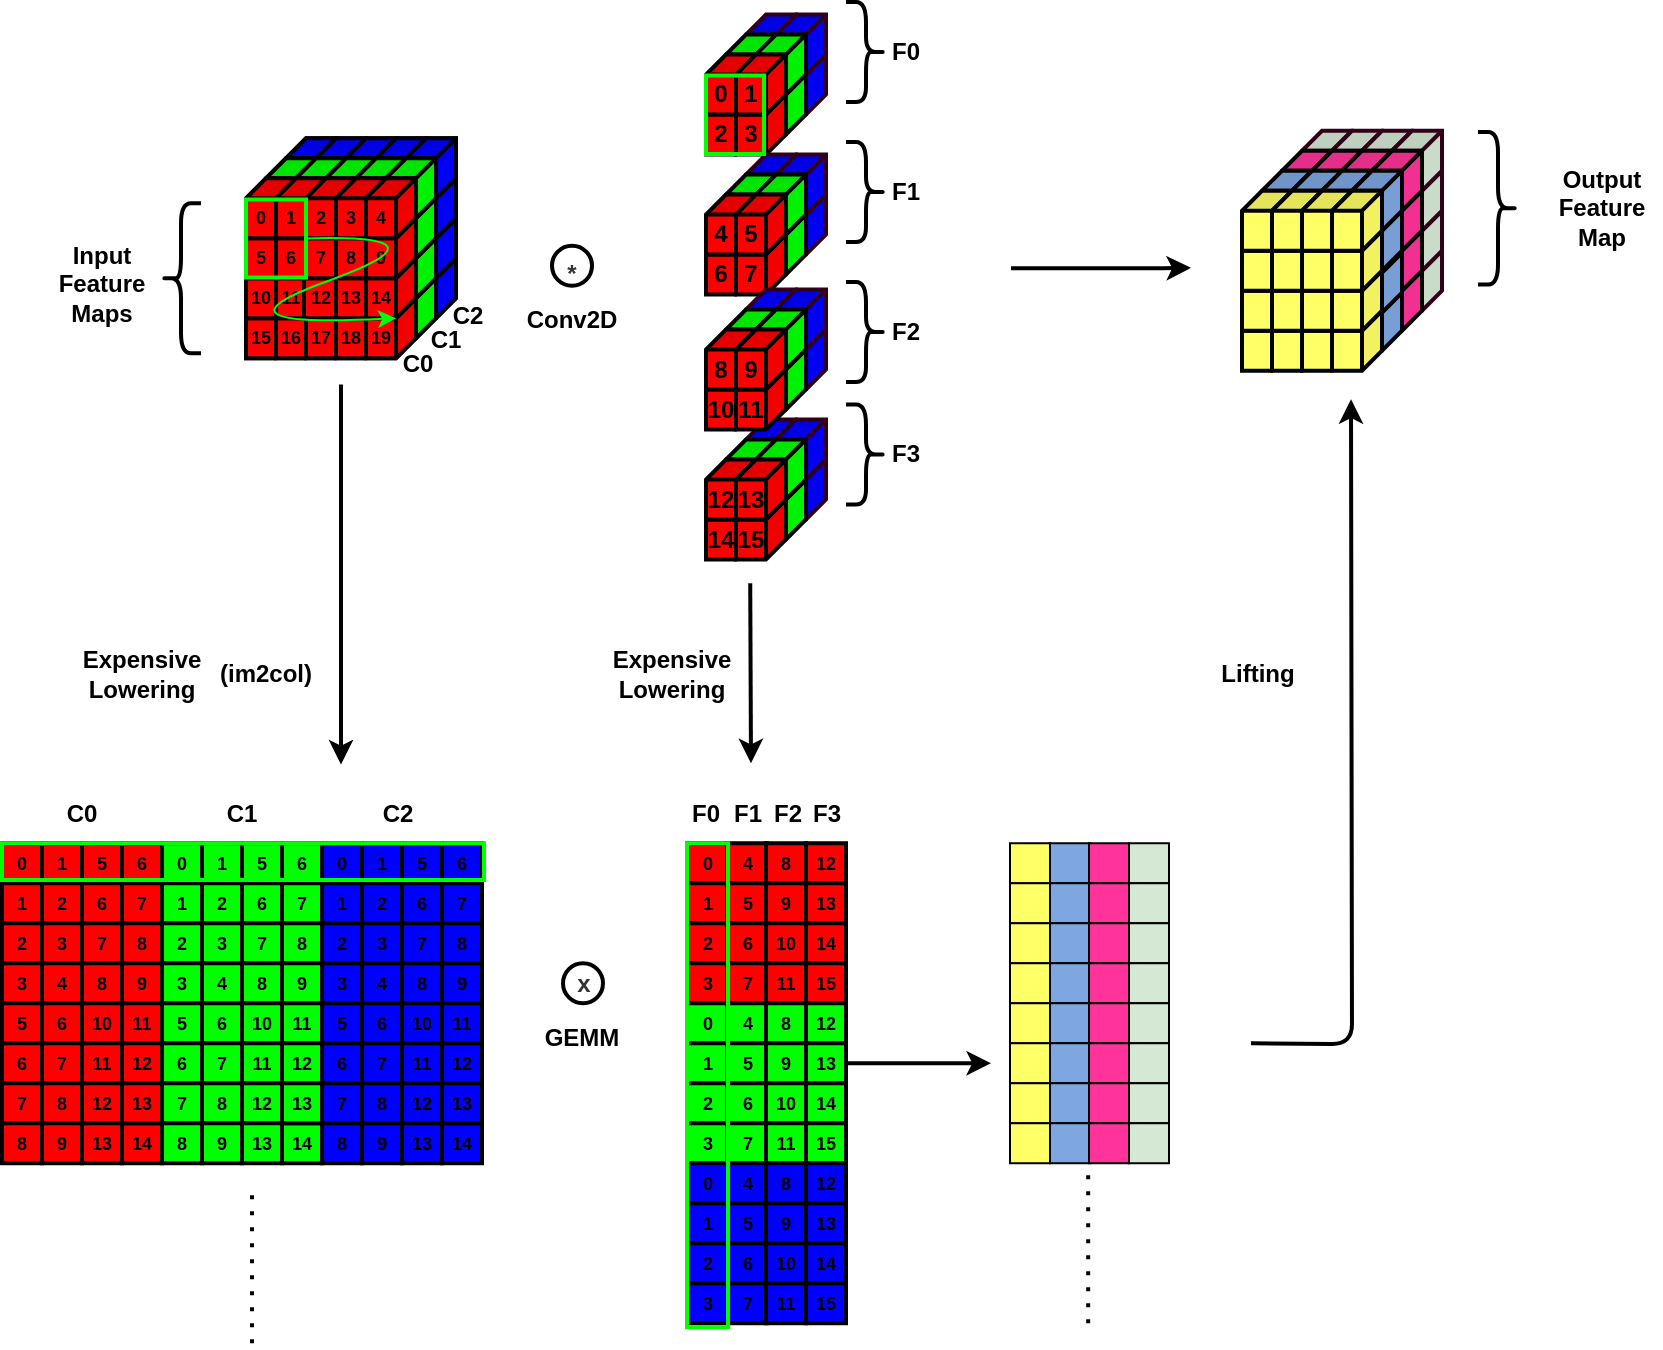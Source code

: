 <mxfile>
    <diagram id="Ft-w22thRHWtMl1fQeAE" name="Page-1">
        <mxGraphModel dx="-1049" dy="90" grid="1" gridSize="1" guides="1" tooltips="1" connect="1" arrows="1" fold="1" page="1" pageScale="1" pageWidth="1100" pageHeight="850" math="0" shadow="0">
            <root>
                <mxCell id="0"/>
                <mxCell id="1" parent="0"/>
                <mxCell id="M5zCR2oHDIOOvsmji_0k-1" value="" style="shape=cube;whiteSpace=wrap;html=1;boundedLbl=1;backgroundOutline=1;darkOpacity=0.05;darkOpacity2=0.1;size=10;rotation=90;strokeWidth=2;fillColor=#0000FF;strokeColor=#33001A;" parent="1" vertex="1">
                    <mxGeometry x="1609.5" y="291.25" width="30" height="25" as="geometry"/>
                </mxCell>
                <mxCell id="M5zCR2oHDIOOvsmji_0k-2" value="" style="shape=cube;whiteSpace=wrap;html=1;boundedLbl=1;backgroundOutline=1;darkOpacity=0.05;darkOpacity2=0.1;size=10;rotation=90;fillColor=#0000FF;strokeWidth=2;strokeColor=#33001A;" parent="1" vertex="1">
                    <mxGeometry x="1624.5" y="311.25" width="30" height="25" as="geometry"/>
                </mxCell>
                <mxCell id="M5zCR2oHDIOOvsmji_0k-3" value="" style="shape=cube;whiteSpace=wrap;html=1;boundedLbl=1;backgroundOutline=1;darkOpacity=0.05;darkOpacity2=0.1;size=10;rotation=90;strokeWidth=2;fillColor=#00FF00;" parent="1" vertex="1">
                    <mxGeometry x="1599.5" y="301.25" width="30" height="25" as="geometry"/>
                </mxCell>
                <mxCell id="M5zCR2oHDIOOvsmji_0k-4" value="" style="shape=cube;whiteSpace=wrap;html=1;boundedLbl=1;backgroundOutline=1;darkOpacity=0.05;darkOpacity2=0.1;size=10;rotation=90;fillColor=#0000FF;strokeWidth=2;strokeColor=#33001A;" parent="1" vertex="1">
                    <mxGeometry x="1624.5" y="291.25" width="30" height="25" as="geometry"/>
                </mxCell>
                <mxCell id="M5zCR2oHDIOOvsmji_0k-5" value="" style="shape=cube;whiteSpace=wrap;html=1;boundedLbl=1;backgroundOutline=1;darkOpacity=0.05;darkOpacity2=0.1;size=10;rotation=90;fillColor=#00FF00;strokeWidth=2;" parent="1" vertex="1">
                    <mxGeometry x="1614.5" y="321.25" width="30" height="25" as="geometry"/>
                </mxCell>
                <mxCell id="M5zCR2oHDIOOvsmji_0k-6" value="" style="shape=cube;whiteSpace=wrap;html=1;boundedLbl=1;backgroundOutline=1;darkOpacity=0.05;darkOpacity2=0.1;size=10;rotation=90;fillColor=#00FF00;strokeWidth=2;" parent="1" vertex="1">
                    <mxGeometry x="1614.5" y="301.25" width="30" height="25" as="geometry"/>
                </mxCell>
                <mxCell id="M5zCR2oHDIOOvsmji_0k-7" value="14" style="shape=cube;whiteSpace=wrap;html=1;boundedLbl=1;backgroundOutline=1;darkOpacity=0.05;darkOpacity2=0.1;size=10;rotation=90;strokeWidth=2;fillColor=#FF0000;fontStyle=1;horizontal=0;" parent="1" vertex="1">
                    <mxGeometry x="1589.5" y="331.25" width="30" height="25" as="geometry"/>
                </mxCell>
                <mxCell id="M5zCR2oHDIOOvsmji_0k-8" value="12" style="shape=cube;whiteSpace=wrap;html=1;boundedLbl=1;backgroundOutline=1;darkOpacity=0.05;darkOpacity2=0.1;size=10;rotation=90;strokeWidth=2;fillColor=#FF0000;fontStyle=1;horizontal=0;" parent="1" vertex="1">
                    <mxGeometry x="1589.5" y="311.25" width="30" height="25" as="geometry"/>
                </mxCell>
                <mxCell id="M5zCR2oHDIOOvsmji_0k-9" value="15" style="shape=cube;whiteSpace=wrap;html=1;boundedLbl=1;backgroundOutline=1;darkOpacity=0.05;darkOpacity2=0.1;size=10;rotation=90;strokeWidth=2;fillColor=#FF0000;fontStyle=1;horizontal=0;" parent="1" vertex="1">
                    <mxGeometry x="1604.5" y="331.25" width="30" height="25" as="geometry"/>
                </mxCell>
                <mxCell id="M5zCR2oHDIOOvsmji_0k-10" value="13" style="shape=cube;whiteSpace=wrap;html=1;boundedLbl=1;backgroundOutline=1;darkOpacity=0.05;darkOpacity2=0.1;size=10;rotation=90;strokeWidth=2;fillColor=#FF0000;fontStyle=1;horizontal=0;" parent="1" vertex="1">
                    <mxGeometry x="1604.5" y="311.25" width="30" height="25" as="geometry"/>
                </mxCell>
                <mxCell id="M5zCR2oHDIOOvsmji_0k-11" value="" style="shape=cube;whiteSpace=wrap;html=1;boundedLbl=1;backgroundOutline=1;darkOpacity=0.05;darkOpacity2=0.1;size=10;rotation=90;strokeWidth=2;" parent="1" vertex="1">
                    <mxGeometry x="1379.5" y="150.62" width="90" height="85" as="geometry"/>
                </mxCell>
                <mxCell id="M5zCR2oHDIOOvsmji_0k-12" value="" style="shape=cube;whiteSpace=wrap;html=1;boundedLbl=1;backgroundOutline=1;darkOpacity=0.05;darkOpacity2=0.1;size=10;rotation=90;fillColor=#0000FF;strokeWidth=2;fontStyle=1" parent="1" vertex="1">
                    <mxGeometry x="1439.5" y="210.62" width="30" height="25" as="geometry"/>
                </mxCell>
                <mxCell id="M5zCR2oHDIOOvsmji_0k-13" value="" style="shape=cube;whiteSpace=wrap;html=1;boundedLbl=1;backgroundOutline=1;darkOpacity=0.05;darkOpacity2=0.1;size=10;rotation=90;fillColor=#0000FF;strokeWidth=2;fontStyle=1" parent="1" vertex="1">
                    <mxGeometry x="1439.5" y="190.62" width="30" height="25" as="geometry"/>
                </mxCell>
                <mxCell id="M5zCR2oHDIOOvsmji_0k-14" value="" style="shape=cube;whiteSpace=wrap;html=1;boundedLbl=1;backgroundOutline=1;darkOpacity=0.05;darkOpacity2=0.1;size=10;rotation=90;strokeWidth=2;fillColor=#0000FF;fontStyle=1" parent="1" vertex="1">
                    <mxGeometry x="1439.5" y="170.62" width="30" height="25" as="geometry"/>
                </mxCell>
                <mxCell id="M5zCR2oHDIOOvsmji_0k-15" value="" style="shape=cube;whiteSpace=wrap;html=1;boundedLbl=1;backgroundOutline=1;darkOpacity=0.05;darkOpacity2=0.1;size=10;rotation=90;strokeWidth=2;fillColor=#0000FF;" parent="1" vertex="1">
                    <mxGeometry x="1379.5" y="150.62" width="30" height="25" as="geometry"/>
                </mxCell>
                <mxCell id="M5zCR2oHDIOOvsmji_0k-16" value="" style="shape=cube;whiteSpace=wrap;html=1;boundedLbl=1;backgroundOutline=1;darkOpacity=0.05;darkOpacity2=0.1;size=10;rotation=90;fillColor=#0000FF;strokeWidth=2;" parent="1" vertex="1">
                    <mxGeometry x="1394.5" y="150.62" width="30" height="25" as="geometry"/>
                </mxCell>
                <mxCell id="M5zCR2oHDIOOvsmji_0k-17" value="" style="shape=cube;whiteSpace=wrap;html=1;boundedLbl=1;backgroundOutline=1;darkOpacity=0.05;darkOpacity2=0.1;size=10;rotation=90;fillColor=#0000FF;strokeWidth=2;" parent="1" vertex="1">
                    <mxGeometry x="1409.5" y="150.62" width="30" height="25" as="geometry"/>
                </mxCell>
                <mxCell id="M5zCR2oHDIOOvsmji_0k-18" value="" style="shape=cube;whiteSpace=wrap;html=1;boundedLbl=1;backgroundOutline=1;darkOpacity=0.05;darkOpacity2=0.1;size=10;rotation=90;strokeWidth=2;fillColor=#0000FF;" parent="1" vertex="1">
                    <mxGeometry x="1424.5" y="150.62" width="30" height="25" as="geometry"/>
                </mxCell>
                <mxCell id="M5zCR2oHDIOOvsmji_0k-19" value="" style="shape=cube;whiteSpace=wrap;html=1;boundedLbl=1;backgroundOutline=1;darkOpacity=0.05;darkOpacity2=0.1;size=10;rotation=90;fillColor=#0000FF;strokeWidth=2;" parent="1" vertex="1">
                    <mxGeometry x="1439.5" y="150.62" width="30" height="25" as="geometry"/>
                </mxCell>
                <mxCell id="M5zCR2oHDIOOvsmji_0k-20" value="" style="endArrow=none;html=1;rounded=0;entryX=0;entryY=0;entryDx=10;entryDy=25;entryPerimeter=0;exitX=0.555;exitY=0.995;exitDx=0;exitDy=0;exitPerimeter=0;strokeWidth=2;fontStyle=1" parent="1" source="M5zCR2oHDIOOvsmji_0k-11" target="M5zCR2oHDIOOvsmji_0k-13" edge="1">
                    <mxGeometry width="50" height="50" relative="1" as="geometry">
                        <mxPoint x="1449.5" y="188.62" as="sourcePoint"/>
                        <mxPoint x="1499.5" y="238.62" as="targetPoint"/>
                    </mxGeometry>
                </mxCell>
                <mxCell id="M5zCR2oHDIOOvsmji_0k-21" value="" style="endArrow=none;html=1;rounded=0;entryX=0;entryY=0;entryDx=10;entryDy=25;entryPerimeter=0;exitX=0.555;exitY=0.995;exitDx=0;exitDy=0;exitPerimeter=0;strokeWidth=2;fontStyle=1" parent="1" edge="1">
                    <mxGeometry width="50" height="50" relative="1" as="geometry">
                        <mxPoint x="1382.5" y="218.62" as="sourcePoint"/>
                        <mxPoint x="1442.5" y="218.62" as="targetPoint"/>
                    </mxGeometry>
                </mxCell>
                <mxCell id="M5zCR2oHDIOOvsmji_0k-22" value="" style="endArrow=none;html=1;rounded=0;entryX=0.999;entryY=0.472;entryDx=0;entryDy=0;entryPerimeter=0;exitX=0.555;exitY=0.995;exitDx=0;exitDy=0;exitPerimeter=0;strokeWidth=2;fontStyle=1" parent="1" target="M5zCR2oHDIOOvsmji_0k-11" edge="1">
                    <mxGeometry width="50" height="50" relative="1" as="geometry">
                        <mxPoint x="1426.5" y="178.62" as="sourcePoint"/>
                        <mxPoint x="1486.5" y="178.62" as="targetPoint"/>
                    </mxGeometry>
                </mxCell>
                <mxCell id="M5zCR2oHDIOOvsmji_0k-23" value="" style="endArrow=none;html=1;rounded=0;entryX=0.999;entryY=0.472;entryDx=0;entryDy=0;entryPerimeter=0;exitX=0.555;exitY=0.995;exitDx=0;exitDy=0;exitPerimeter=0;strokeWidth=2;fontStyle=1" parent="1" edge="1">
                    <mxGeometry width="50" height="50" relative="1" as="geometry">
                        <mxPoint x="1411.5" y="178.62" as="sourcePoint"/>
                        <mxPoint x="1411.5" y="237.62" as="targetPoint"/>
                    </mxGeometry>
                </mxCell>
                <mxCell id="M5zCR2oHDIOOvsmji_0k-24" value="" style="endArrow=none;html=1;rounded=0;entryX=0.999;entryY=0.472;entryDx=0;entryDy=0;entryPerimeter=0;exitX=0.555;exitY=0.995;exitDx=0;exitDy=0;exitPerimeter=0;strokeWidth=2;fontStyle=1" parent="1" edge="1">
                    <mxGeometry width="50" height="50" relative="1" as="geometry">
                        <mxPoint x="1396.5" y="178.62" as="sourcePoint"/>
                        <mxPoint x="1396.5" y="237.62" as="targetPoint"/>
                    </mxGeometry>
                </mxCell>
                <mxCell id="M5zCR2oHDIOOvsmji_0k-25" value="" style="shape=cube;whiteSpace=wrap;html=1;boundedLbl=1;backgroundOutline=1;darkOpacity=0.05;darkOpacity2=0.1;size=10;rotation=90;strokeWidth=2;fontStyle=1" parent="1" vertex="1">
                    <mxGeometry x="1369.5" y="160.62" width="90" height="85" as="geometry"/>
                </mxCell>
                <mxCell id="M5zCR2oHDIOOvsmji_0k-26" value="" style="shape=cube;whiteSpace=wrap;html=1;boundedLbl=1;backgroundOutline=1;darkOpacity=0.05;darkOpacity2=0.1;size=10;rotation=90;fillColor=#00FF00;strokeWidth=2;fontStyle=1" parent="1" vertex="1">
                    <mxGeometry x="1429.5" y="220.62" width="30" height="25" as="geometry"/>
                </mxCell>
                <mxCell id="M5zCR2oHDIOOvsmji_0k-27" value="" style="shape=cube;whiteSpace=wrap;html=1;boundedLbl=1;backgroundOutline=1;darkOpacity=0.05;darkOpacity2=0.1;size=10;rotation=90;strokeWidth=2;fillColor=#00FF00;fontStyle=1" parent="1" vertex="1">
                    <mxGeometry x="1429.5" y="200.62" width="30" height="25" as="geometry"/>
                </mxCell>
                <mxCell id="M5zCR2oHDIOOvsmji_0k-28" value="" style="shape=cube;whiteSpace=wrap;html=1;boundedLbl=1;backgroundOutline=1;darkOpacity=0.05;darkOpacity2=0.1;size=10;rotation=90;fillColor=#00FF00;strokeWidth=2;fontStyle=1" parent="1" vertex="1">
                    <mxGeometry x="1429.5" y="180.62" width="30" height="25" as="geometry"/>
                </mxCell>
                <mxCell id="M5zCR2oHDIOOvsmji_0k-29" value="" style="shape=cube;whiteSpace=wrap;html=1;boundedLbl=1;backgroundOutline=1;darkOpacity=0.05;darkOpacity2=0.1;size=10;rotation=90;strokeWidth=2;fillColor=#00FF00;fontStyle=1" parent="1" vertex="1">
                    <mxGeometry x="1369.5" y="160.62" width="30" height="25" as="geometry"/>
                </mxCell>
                <mxCell id="M5zCR2oHDIOOvsmji_0k-30" value="" style="shape=cube;whiteSpace=wrap;html=1;boundedLbl=1;backgroundOutline=1;darkOpacity=0.05;darkOpacity2=0.1;size=10;rotation=90;strokeWidth=2;fillColor=#00FF00;fontStyle=1" parent="1" vertex="1">
                    <mxGeometry x="1384.5" y="160.62" width="30" height="25" as="geometry"/>
                </mxCell>
                <mxCell id="M5zCR2oHDIOOvsmji_0k-31" value="" style="shape=cube;whiteSpace=wrap;html=1;boundedLbl=1;backgroundOutline=1;darkOpacity=0.05;darkOpacity2=0.1;size=10;rotation=90;strokeWidth=2;fillColor=#00FF00;fontStyle=1" parent="1" vertex="1">
                    <mxGeometry x="1399.5" y="160.62" width="30" height="25" as="geometry"/>
                </mxCell>
                <mxCell id="M5zCR2oHDIOOvsmji_0k-32" value="" style="shape=cube;whiteSpace=wrap;html=1;boundedLbl=1;backgroundOutline=1;darkOpacity=0.05;darkOpacity2=0.1;size=10;rotation=90;strokeWidth=2;fillColor=#00FF00;fontStyle=1" parent="1" vertex="1">
                    <mxGeometry x="1414.5" y="160.62" width="30" height="25" as="geometry"/>
                </mxCell>
                <mxCell id="M5zCR2oHDIOOvsmji_0k-33" value="" style="shape=cube;whiteSpace=wrap;html=1;boundedLbl=1;backgroundOutline=1;darkOpacity=0.05;darkOpacity2=0.1;size=10;rotation=90;strokeWidth=2;fillColor=#00FF00;fontStyle=1" parent="1" vertex="1">
                    <mxGeometry x="1429.5" y="160.62" width="30" height="25" as="geometry"/>
                </mxCell>
                <mxCell id="M5zCR2oHDIOOvsmji_0k-34" value="" style="endArrow=none;html=1;rounded=0;entryX=0;entryY=0;entryDx=10;entryDy=25;entryPerimeter=0;exitX=0.555;exitY=0.995;exitDx=0;exitDy=0;exitPerimeter=0;strokeWidth=2;fontStyle=1" parent="1" source="M5zCR2oHDIOOvsmji_0k-25" target="M5zCR2oHDIOOvsmji_0k-27" edge="1">
                    <mxGeometry width="50" height="50" relative="1" as="geometry">
                        <mxPoint x="1439.5" y="198.62" as="sourcePoint"/>
                        <mxPoint x="1489.5" y="248.62" as="targetPoint"/>
                    </mxGeometry>
                </mxCell>
                <mxCell id="M5zCR2oHDIOOvsmji_0k-35" value="" style="endArrow=none;html=1;rounded=0;entryX=0;entryY=0;entryDx=10;entryDy=25;entryPerimeter=0;exitX=0.555;exitY=0.995;exitDx=0;exitDy=0;exitPerimeter=0;strokeWidth=2;fontStyle=1" parent="1" edge="1">
                    <mxGeometry width="50" height="50" relative="1" as="geometry">
                        <mxPoint x="1372.5" y="228.62" as="sourcePoint"/>
                        <mxPoint x="1432.5" y="228.62" as="targetPoint"/>
                    </mxGeometry>
                </mxCell>
                <mxCell id="M5zCR2oHDIOOvsmji_0k-36" value="" style="endArrow=none;html=1;rounded=0;entryX=0.999;entryY=0.472;entryDx=0;entryDy=0;entryPerimeter=0;exitX=0.555;exitY=0.995;exitDx=0;exitDy=0;exitPerimeter=0;strokeWidth=2;fontStyle=1" parent="1" target="M5zCR2oHDIOOvsmji_0k-25" edge="1">
                    <mxGeometry width="50" height="50" relative="1" as="geometry">
                        <mxPoint x="1416.5" y="188.62" as="sourcePoint"/>
                        <mxPoint x="1476.5" y="188.62" as="targetPoint"/>
                    </mxGeometry>
                </mxCell>
                <mxCell id="M5zCR2oHDIOOvsmji_0k-37" value="" style="endArrow=none;html=1;rounded=0;entryX=0.999;entryY=0.472;entryDx=0;entryDy=0;entryPerimeter=0;exitX=0.555;exitY=0.995;exitDx=0;exitDy=0;exitPerimeter=0;strokeWidth=2;fontStyle=1" parent="1" edge="1">
                    <mxGeometry width="50" height="50" relative="1" as="geometry">
                        <mxPoint x="1401.5" y="188.62" as="sourcePoint"/>
                        <mxPoint x="1401.5" y="247.62" as="targetPoint"/>
                    </mxGeometry>
                </mxCell>
                <mxCell id="M5zCR2oHDIOOvsmji_0k-38" value="" style="endArrow=none;html=1;rounded=0;entryX=0.999;entryY=0.472;entryDx=0;entryDy=0;entryPerimeter=0;exitX=0.555;exitY=0.995;exitDx=0;exitDy=0;exitPerimeter=0;strokeWidth=2;fontStyle=1" parent="1" edge="1">
                    <mxGeometry width="50" height="50" relative="1" as="geometry">
                        <mxPoint x="1386.5" y="188.62" as="sourcePoint"/>
                        <mxPoint x="1386.5" y="247.62" as="targetPoint"/>
                    </mxGeometry>
                </mxCell>
                <mxCell id="M5zCR2oHDIOOvsmji_0k-39" value="" style="shape=cube;whiteSpace=wrap;html=1;boundedLbl=1;backgroundOutline=1;darkOpacity=0.05;darkOpacity2=0.1;size=10;rotation=90;strokeWidth=2;fontStyle=1" parent="1" vertex="1">
                    <mxGeometry x="1359.5" y="170.62" width="90" height="85" as="geometry"/>
                </mxCell>
                <mxCell id="M5zCR2oHDIOOvsmji_0k-40" value="15" style="shape=cube;whiteSpace=wrap;html=1;boundedLbl=1;backgroundOutline=1;darkOpacity=0.05;darkOpacity2=0.1;size=10;rotation=90;fillColor=#FF0000;strokeWidth=2;horizontal=0;fontSize=9;fontStyle=1" parent="1" vertex="1">
                    <mxGeometry x="1359.5" y="230.62" width="30" height="25" as="geometry"/>
                </mxCell>
                <mxCell id="M5zCR2oHDIOOvsmji_0k-41" value="16" style="shape=cube;whiteSpace=wrap;html=1;boundedLbl=1;backgroundOutline=1;darkOpacity=0.05;darkOpacity2=0.1;size=10;rotation=90;horizontal=0;strokeWidth=2;fontSize=9;fillColor=#FF0000;fontStyle=1" parent="1" vertex="1">
                    <mxGeometry x="1374.5" y="230.62" width="30" height="25" as="geometry"/>
                </mxCell>
                <mxCell id="M5zCR2oHDIOOvsmji_0k-42" value="17" style="shape=cube;whiteSpace=wrap;html=1;boundedLbl=1;backgroundOutline=1;darkOpacity=0.05;darkOpacity2=0.1;size=10;rotation=90;horizontal=0;strokeWidth=2;fontSize=9;fillColor=#FF0000;fontStyle=1" parent="1" vertex="1">
                    <mxGeometry x="1389.5" y="230.62" width="30" height="25" as="geometry"/>
                </mxCell>
                <mxCell id="M5zCR2oHDIOOvsmji_0k-43" value="18" style="shape=cube;whiteSpace=wrap;html=1;boundedLbl=1;backgroundOutline=1;darkOpacity=0.05;darkOpacity2=0.1;size=10;rotation=90;horizontal=0;strokeWidth=2;fontSize=9;fillColor=#FF0000;fontStyle=1" parent="1" vertex="1">
                    <mxGeometry x="1404.5" y="230.62" width="30" height="25" as="geometry"/>
                </mxCell>
                <mxCell id="M5zCR2oHDIOOvsmji_0k-44" value="19" style="shape=cube;whiteSpace=wrap;html=1;boundedLbl=1;backgroundOutline=1;darkOpacity=0.05;darkOpacity2=0.1;size=10;rotation=90;fillColor=#FF0000;strokeWidth=2;horizontal=0;fontSize=9;fontStyle=1" parent="1" vertex="1">
                    <mxGeometry x="1419.5" y="230.62" width="30" height="25" as="geometry"/>
                </mxCell>
                <mxCell id="M5zCR2oHDIOOvsmji_0k-45" value="10&lt;br style=&quot;font-size: 9px;&quot;&gt;" style="shape=cube;whiteSpace=wrap;html=1;boundedLbl=1;backgroundOutline=1;darkOpacity=0.05;darkOpacity2=0.1;size=10;rotation=90;horizontal=0;strokeWidth=2;fontSize=9;fillColor=#FF0000;fontStyle=1" parent="1" vertex="1">
                    <mxGeometry x="1359.5" y="210.62" width="30" height="25" as="geometry"/>
                </mxCell>
                <mxCell id="M5zCR2oHDIOOvsmji_0k-46" value="11" style="shape=cube;whiteSpace=wrap;html=1;boundedLbl=1;backgroundOutline=1;darkOpacity=0.05;darkOpacity2=0.1;size=10;rotation=90;fillColor=#FF0000;strokeWidth=2;horizontal=0;fontStyle=1;fontSize=9;" parent="1" vertex="1">
                    <mxGeometry x="1374.5" y="210.62" width="30" height="25" as="geometry"/>
                </mxCell>
                <mxCell id="M5zCR2oHDIOOvsmji_0k-47" value="12" style="shape=cube;whiteSpace=wrap;html=1;boundedLbl=1;backgroundOutline=1;darkOpacity=0.05;darkOpacity2=0.1;size=10;rotation=90;horizontal=0;strokeWidth=2;fontSize=9;fillColor=#FF0000;fontStyle=1" parent="1" vertex="1">
                    <mxGeometry x="1389.5" y="209.62" width="30" height="27" as="geometry"/>
                </mxCell>
                <mxCell id="M5zCR2oHDIOOvsmji_0k-48" value="13" style="shape=cube;whiteSpace=wrap;html=1;boundedLbl=1;backgroundOutline=1;darkOpacity=0.05;darkOpacity2=0.1;size=10;rotation=90;horizontal=0;strokeWidth=2;fontSize=9;fillColor=#FF0000;fontStyle=1" parent="1" vertex="1">
                    <mxGeometry x="1404.5" y="210.62" width="30" height="25" as="geometry"/>
                </mxCell>
                <mxCell id="M5zCR2oHDIOOvsmji_0k-49" value="5" style="shape=cube;whiteSpace=wrap;html=1;boundedLbl=1;backgroundOutline=1;darkOpacity=0.05;darkOpacity2=0.1;size=10;rotation=90;horizontal=0;strokeWidth=2;fontSize=9;fillColor=#FF0000;fontStyle=1" parent="1" vertex="1">
                    <mxGeometry x="1359.5" y="190.62" width="30" height="25" as="geometry"/>
                </mxCell>
                <mxCell id="M5zCR2oHDIOOvsmji_0k-50" value="6" style="shape=cube;whiteSpace=wrap;html=1;boundedLbl=1;backgroundOutline=1;darkOpacity=0.05;darkOpacity2=0.1;size=10;rotation=90;horizontal=0;strokeWidth=2;fontSize=9;fillColor=#FF0000;fontStyle=1" parent="1" vertex="1">
                    <mxGeometry x="1374.5" y="190.62" width="30" height="25" as="geometry"/>
                </mxCell>
                <mxCell id="M5zCR2oHDIOOvsmji_0k-51" value="7" style="shape=cube;whiteSpace=wrap;html=1;boundedLbl=1;backgroundOutline=1;darkOpacity=0.05;darkOpacity2=0.1;size=10;rotation=90;horizontal=0;strokeWidth=2;fontSize=9;fillColor=#FF0000;fontStyle=1" parent="1" vertex="1">
                    <mxGeometry x="1389.5" y="190.62" width="30" height="25" as="geometry"/>
                </mxCell>
                <mxCell id="M5zCR2oHDIOOvsmji_0k-52" value="8" style="shape=cube;whiteSpace=wrap;html=1;boundedLbl=1;backgroundOutline=1;darkOpacity=0.05;darkOpacity2=0.1;size=10;rotation=90;horizontal=0;strokeWidth=2;fontSize=9;fillColor=#FF0000;fontStyle=1" parent="1" vertex="1">
                    <mxGeometry x="1404.5" y="190.62" width="30" height="25" as="geometry"/>
                </mxCell>
                <mxCell id="M5zCR2oHDIOOvsmji_0k-53" value="0" style="shape=cube;whiteSpace=wrap;html=1;boundedLbl=1;backgroundOutline=1;darkOpacity=0.05;darkOpacity2=0.1;size=10;rotation=90;fillColor=#FF0000;strokeWidth=2;horizontal=0;fontSize=9;fontStyle=1" parent="1" vertex="1">
                    <mxGeometry x="1359.5" y="170.62" width="30" height="25" as="geometry"/>
                </mxCell>
                <mxCell id="M5zCR2oHDIOOvsmji_0k-54" value="1" style="shape=cube;whiteSpace=wrap;html=1;boundedLbl=1;backgroundOutline=1;darkOpacity=0.05;darkOpacity2=0.1;size=10;rotation=90;horizontal=0;strokeWidth=2;fontSize=9;fillColor=#FF0000;fontStyle=1" parent="1" vertex="1">
                    <mxGeometry x="1374.5" y="170.62" width="30" height="25" as="geometry"/>
                </mxCell>
                <mxCell id="M5zCR2oHDIOOvsmji_0k-55" value="2" style="shape=cube;whiteSpace=wrap;html=1;boundedLbl=1;backgroundOutline=1;darkOpacity=0.05;darkOpacity2=0.1;size=10;rotation=90;fillColor=#FF0000;strokeWidth=2;horizontal=0;fontSize=9;fontStyle=1" parent="1" vertex="1">
                    <mxGeometry x="1389.5" y="170.62" width="30" height="25" as="geometry"/>
                </mxCell>
                <mxCell id="M5zCR2oHDIOOvsmji_0k-56" value="3" style="shape=cube;whiteSpace=wrap;html=1;boundedLbl=1;backgroundOutline=1;darkOpacity=0.05;darkOpacity2=0.1;size=10;rotation=90;horizontal=0;strokeWidth=2;fontSize=9;fillColor=#FF0000;fontStyle=1" parent="1" vertex="1">
                    <mxGeometry x="1404.5" y="170.62" width="30" height="25" as="geometry"/>
                </mxCell>
                <mxCell id="M5zCR2oHDIOOvsmji_0k-57" value="14" style="shape=cube;whiteSpace=wrap;html=1;boundedLbl=1;backgroundOutline=1;darkOpacity=0.05;darkOpacity2=0.1;size=10;rotation=90;horizontal=0;strokeWidth=2;fontSize=9;fillColor=#FF0000;fontStyle=1" parent="1" vertex="1">
                    <mxGeometry x="1419.5" y="210.62" width="30" height="25" as="geometry"/>
                </mxCell>
                <mxCell id="M5zCR2oHDIOOvsmji_0k-58" value="9" style="shape=cube;whiteSpace=wrap;html=1;boundedLbl=1;backgroundOutline=1;darkOpacity=0.05;darkOpacity2=0.1;size=10;rotation=90;fillColor=#FF0000;strokeWidth=2;horizontal=0;fontSize=9;fontStyle=1" parent="1" vertex="1">
                    <mxGeometry x="1419.5" y="190.62" width="30" height="25" as="geometry"/>
                </mxCell>
                <mxCell id="M5zCR2oHDIOOvsmji_0k-59" value="4" style="shape=cube;whiteSpace=wrap;html=1;boundedLbl=1;backgroundOutline=1;darkOpacity=0.05;darkOpacity2=0.1;size=10;rotation=90;horizontal=0;strokeWidth=2;fontSize=9;fillColor=#FF0000;fontStyle=1" parent="1" vertex="1">
                    <mxGeometry x="1419.5" y="170.62" width="30" height="25" as="geometry"/>
                </mxCell>
                <mxCell id="M5zCR2oHDIOOvsmji_0k-60" value="0" style="rounded=0;whiteSpace=wrap;html=1;fontSize=9;fontColor=#000000;strokeColor=#000000;strokeWidth=2;fillColor=#FF0000;gradientColor=none;fontStyle=1" parent="1" vertex="1">
                    <mxGeometry x="1240" y="500.62" width="20" height="20" as="geometry"/>
                </mxCell>
                <mxCell id="M5zCR2oHDIOOvsmji_0k-61" value="1" style="rounded=0;whiteSpace=wrap;html=1;fontSize=9;fontColor=#000000;strokeColor=#000000;strokeWidth=2;fillColor=#FF0000;gradientColor=none;fontStyle=1" parent="1" vertex="1">
                    <mxGeometry x="1260" y="500.62" width="20" height="20" as="geometry"/>
                </mxCell>
                <mxCell id="M5zCR2oHDIOOvsmji_0k-62" value="2" style="rounded=0;whiteSpace=wrap;html=1;fontSize=9;fontColor=#000000;strokeColor=#000000;strokeWidth=2;fillColor=#FF0000;gradientColor=none;fontStyle=1" parent="1" vertex="1">
                    <mxGeometry x="1260" y="520.62" width="20" height="20" as="geometry"/>
                </mxCell>
                <mxCell id="M5zCR2oHDIOOvsmji_0k-63" value="3" style="rounded=0;whiteSpace=wrap;html=1;fontSize=9;fontColor=#000000;strokeColor=#000000;strokeWidth=2;fillColor=#FF0000;gradientColor=none;fontStyle=1" parent="1" vertex="1">
                    <mxGeometry x="1260" y="540.62" width="20" height="20" as="geometry"/>
                </mxCell>
                <mxCell id="M5zCR2oHDIOOvsmji_0k-64" value="4" style="rounded=0;whiteSpace=wrap;html=1;fontSize=9;fontColor=#000000;strokeColor=#000000;strokeWidth=2;fillColor=#FF0000;gradientColor=none;fontStyle=1" parent="1" vertex="1">
                    <mxGeometry x="1260" y="560.62" width="20" height="20" as="geometry"/>
                </mxCell>
                <mxCell id="M5zCR2oHDIOOvsmji_0k-65" value="5" style="rounded=0;whiteSpace=wrap;html=1;fontSize=9;fontColor=#000000;strokeColor=#000000;strokeWidth=2;fillColor=#FF0000;gradientColor=none;fontStyle=1" parent="1" vertex="1">
                    <mxGeometry x="1280" y="500.62" width="20" height="20" as="geometry"/>
                </mxCell>
                <mxCell id="M5zCR2oHDIOOvsmji_0k-66" value="6" style="rounded=0;whiteSpace=wrap;html=1;fontSize=9;fontColor=#000000;strokeColor=#000000;strokeWidth=2;fillColor=#FF0000;gradientColor=none;fontStyle=1" parent="1" vertex="1">
                    <mxGeometry x="1300" y="500.62" width="20" height="20" as="geometry"/>
                </mxCell>
                <mxCell id="M5zCR2oHDIOOvsmji_0k-67" value="7" style="rounded=0;whiteSpace=wrap;html=1;fontSize=9;fontColor=#000000;strokeColor=#000000;strokeWidth=2;fillColor=#FF0000;gradientColor=none;fontStyle=1" parent="1" vertex="1">
                    <mxGeometry x="1300" y="520.62" width="20" height="20" as="geometry"/>
                </mxCell>
                <mxCell id="M5zCR2oHDIOOvsmji_0k-68" value="8" style="rounded=0;whiteSpace=wrap;html=1;fontSize=9;fontColor=#000000;strokeColor=#000000;strokeWidth=2;fillColor=#FF0000;gradientColor=none;fontStyle=1" parent="1" vertex="1">
                    <mxGeometry x="1300" y="540.62" width="20" height="20" as="geometry"/>
                </mxCell>
                <mxCell id="M5zCR2oHDIOOvsmji_0k-69" value="9" style="rounded=0;whiteSpace=wrap;html=1;fontSize=9;fontColor=#000000;strokeColor=#000000;strokeWidth=2;fillColor=#FF0000;gradientColor=none;fontStyle=1" parent="1" vertex="1">
                    <mxGeometry x="1300" y="560.62" width="20" height="20" as="geometry"/>
                </mxCell>
                <mxCell id="M5zCR2oHDIOOvsmji_0k-70" value="" style="shape=cube;whiteSpace=wrap;html=1;boundedLbl=1;backgroundOutline=1;darkOpacity=0.05;darkOpacity2=0.1;size=10;rotation=90;strokeWidth=2;fillColor=#d5e8d4;strokeColor=#33001A;" parent="1" vertex="1">
                    <mxGeometry x="1932.5" y="206.87" width="30" height="25" as="geometry"/>
                </mxCell>
                <mxCell id="M5zCR2oHDIOOvsmji_0k-71" value="" style="shape=cube;whiteSpace=wrap;html=1;boundedLbl=1;backgroundOutline=1;darkOpacity=0.05;darkOpacity2=0.1;size=10;rotation=90;strokeWidth=2;fillColor=#d5e8d4;strokeColor=#33001A;" parent="1" vertex="1">
                    <mxGeometry x="1932.5" y="186.87" width="30" height="25" as="geometry"/>
                </mxCell>
                <mxCell id="M5zCR2oHDIOOvsmji_0k-72" value="" style="shape=cube;whiteSpace=wrap;html=1;boundedLbl=1;backgroundOutline=1;darkOpacity=0.05;darkOpacity2=0.1;size=10;rotation=90;strokeWidth=2;fillColor=#d5e8d4;strokeColor=#33001A;" parent="1" vertex="1">
                    <mxGeometry x="1932.5" y="166.87" width="30" height="25" as="geometry"/>
                </mxCell>
                <mxCell id="M5zCR2oHDIOOvsmji_0k-73" value="" style="shape=cube;whiteSpace=wrap;html=1;boundedLbl=1;backgroundOutline=1;darkOpacity=0.05;darkOpacity2=0.1;size=10;rotation=90;strokeWidth=2;fillColor=#d5e8d4;strokeColor=#33001A;" parent="1" vertex="1">
                    <mxGeometry x="1887.5" y="146.87" width="30" height="25" as="geometry"/>
                </mxCell>
                <mxCell id="M5zCR2oHDIOOvsmji_0k-74" value="" style="shape=cube;whiteSpace=wrap;html=1;boundedLbl=1;backgroundOutline=1;darkOpacity=0.05;darkOpacity2=0.1;size=10;rotation=90;fillColor=#d5e8d4;strokeWidth=2;strokeColor=#33001A;" parent="1" vertex="1">
                    <mxGeometry x="1902.5" y="146.87" width="30" height="25" as="geometry"/>
                </mxCell>
                <mxCell id="M5zCR2oHDIOOvsmji_0k-75" value="" style="shape=cube;whiteSpace=wrap;html=1;boundedLbl=1;backgroundOutline=1;darkOpacity=0.05;darkOpacity2=0.1;size=10;rotation=90;fillColor=#d5e8d4;strokeWidth=2;strokeColor=#33001A;" parent="1" vertex="1">
                    <mxGeometry x="1917.5" y="146.87" width="30" height="25" as="geometry"/>
                </mxCell>
                <mxCell id="M5zCR2oHDIOOvsmji_0k-76" value="" style="shape=cube;whiteSpace=wrap;html=1;boundedLbl=1;backgroundOutline=1;darkOpacity=0.05;darkOpacity2=0.1;size=10;rotation=90;strokeWidth=2;fillColor=#d5e8d4;strokeColor=#33001A;" parent="1" vertex="1">
                    <mxGeometry x="1932.5" y="146.87" width="30" height="25" as="geometry"/>
                </mxCell>
                <mxCell id="M5zCR2oHDIOOvsmji_0k-77" value="" style="shape=cube;whiteSpace=wrap;html=1;boundedLbl=1;backgroundOutline=1;darkOpacity=0.05;darkOpacity2=0.1;size=10;rotation=90;strokeWidth=2;fillColor=#FF3399;" parent="1" vertex="1">
                    <mxGeometry x="1922.5" y="216.87" width="30" height="25" as="geometry"/>
                </mxCell>
                <mxCell id="M5zCR2oHDIOOvsmji_0k-78" value="" style="shape=cube;whiteSpace=wrap;html=1;boundedLbl=1;backgroundOutline=1;darkOpacity=0.05;darkOpacity2=0.1;size=10;rotation=90;strokeWidth=2;fillColor=#FF3399;" parent="1" vertex="1">
                    <mxGeometry x="1922.5" y="196.87" width="30" height="25" as="geometry"/>
                </mxCell>
                <mxCell id="M5zCR2oHDIOOvsmji_0k-79" value="" style="shape=cube;whiteSpace=wrap;html=1;boundedLbl=1;backgroundOutline=1;darkOpacity=0.05;darkOpacity2=0.1;size=10;rotation=90;strokeWidth=2;fillColor=#FF3399;" parent="1" vertex="1">
                    <mxGeometry x="1922.5" y="176.87" width="30" height="25" as="geometry"/>
                </mxCell>
                <mxCell id="M5zCR2oHDIOOvsmji_0k-80" value="" style="shape=cube;whiteSpace=wrap;html=1;boundedLbl=1;backgroundOutline=1;darkOpacity=0.05;darkOpacity2=0.1;size=10;rotation=90;horizontal=0;strokeWidth=2;fontSize=9;fillColor=#FFFF66;fontStyle=1" parent="1" vertex="1">
                    <mxGeometry x="1857.5" y="236.87" width="30" height="25" as="geometry"/>
                </mxCell>
                <mxCell id="M5zCR2oHDIOOvsmji_0k-81" value="" style="shape=cube;whiteSpace=wrap;html=1;boundedLbl=1;backgroundOutline=1;darkOpacity=0.05;darkOpacity2=0.1;size=10;rotation=90;horizontal=0;strokeWidth=2;fontSize=9;fillColor=#FFFF66;fontStyle=1" parent="1" vertex="1">
                    <mxGeometry x="1872.5" y="236.87" width="30" height="25" as="geometry"/>
                </mxCell>
                <mxCell id="M5zCR2oHDIOOvsmji_0k-82" value="" style="shape=cube;whiteSpace=wrap;html=1;boundedLbl=1;backgroundOutline=1;darkOpacity=0.05;darkOpacity2=0.1;size=10;rotation=90;strokeWidth=2;fillColor=#FF3399;" parent="1" vertex="1">
                    <mxGeometry x="1877.5" y="156.87" width="30" height="25" as="geometry"/>
                </mxCell>
                <mxCell id="M5zCR2oHDIOOvsmji_0k-83" value="" style="shape=cube;whiteSpace=wrap;html=1;boundedLbl=1;backgroundOutline=1;darkOpacity=0.05;darkOpacity2=0.1;size=10;rotation=90;fillColor=#FF3399;strokeWidth=2;" parent="1" vertex="1">
                    <mxGeometry x="1892.5" y="156.87" width="30" height="25" as="geometry"/>
                </mxCell>
                <mxCell id="M5zCR2oHDIOOvsmji_0k-84" value="" style="shape=cube;whiteSpace=wrap;html=1;boundedLbl=1;backgroundOutline=1;darkOpacity=0.05;darkOpacity2=0.1;size=10;rotation=90;fillColor=#FF3399;strokeWidth=2;" parent="1" vertex="1">
                    <mxGeometry x="1907.5" y="156.87" width="30" height="25" as="geometry"/>
                </mxCell>
                <mxCell id="M5zCR2oHDIOOvsmji_0k-85" value="" style="shape=cube;whiteSpace=wrap;html=1;boundedLbl=1;backgroundOutline=1;darkOpacity=0.05;darkOpacity2=0.1;size=10;rotation=90;strokeWidth=2;fillColor=#7EA6E0;fontStyle=1" parent="1" vertex="1">
                    <mxGeometry x="1867.5" y="166.87" width="30" height="25" as="geometry"/>
                </mxCell>
                <mxCell id="M5zCR2oHDIOOvsmji_0k-86" value="" style="shape=cube;whiteSpace=wrap;html=1;boundedLbl=1;backgroundOutline=1;darkOpacity=0.05;darkOpacity2=0.1;size=10;rotation=90;strokeWidth=2;fillColor=#7EA6E0;fontStyle=1" parent="1" vertex="1">
                    <mxGeometry x="1882.5" y="166.87" width="30" height="25" as="geometry"/>
                </mxCell>
                <mxCell id="M5zCR2oHDIOOvsmji_0k-87" value="" style="shape=cube;whiteSpace=wrap;html=1;boundedLbl=1;backgroundOutline=1;darkOpacity=0.05;darkOpacity2=0.1;size=10;rotation=90;strokeWidth=2;fillColor=#7EA6E0;fontStyle=1" parent="1" vertex="1">
                    <mxGeometry x="1897.5" y="166.87" width="30" height="25" as="geometry"/>
                </mxCell>
                <mxCell id="M5zCR2oHDIOOvsmji_0k-88" value="" style="shape=cube;whiteSpace=wrap;html=1;boundedLbl=1;backgroundOutline=1;darkOpacity=0.05;darkOpacity2=0.1;size=10;rotation=90;horizontal=0;strokeWidth=2;fontSize=9;fillColor=#FFFF66;fontStyle=1" parent="1" vertex="1">
                    <mxGeometry x="1857.5" y="216.87" width="30" height="25" as="geometry"/>
                </mxCell>
                <mxCell id="M5zCR2oHDIOOvsmji_0k-89" value="" style="shape=cube;whiteSpace=wrap;html=1;boundedLbl=1;backgroundOutline=1;darkOpacity=0.05;darkOpacity2=0.1;size=10;rotation=90;fillColor=#FFFF66;strokeWidth=2;horizontal=0;fontStyle=1;fontSize=9;" parent="1" vertex="1">
                    <mxGeometry x="1872.5" y="216.87" width="30" height="25" as="geometry"/>
                </mxCell>
                <mxCell id="M5zCR2oHDIOOvsmji_0k-90" value="" style="shape=cube;whiteSpace=wrap;html=1;boundedLbl=1;backgroundOutline=1;darkOpacity=0.05;darkOpacity2=0.1;size=10;rotation=90;horizontal=0;strokeWidth=2;fontSize=9;fillColor=#FFFF66;fontStyle=1" parent="1" vertex="1">
                    <mxGeometry x="1857.5" y="196.87" width="30" height="25" as="geometry"/>
                </mxCell>
                <mxCell id="M5zCR2oHDIOOvsmji_0k-91" value="" style="shape=cube;whiteSpace=wrap;html=1;boundedLbl=1;backgroundOutline=1;darkOpacity=0.05;darkOpacity2=0.1;size=10;rotation=90;horizontal=0;strokeWidth=2;fontSize=9;fillColor=#FFFF66;fontStyle=1" parent="1" vertex="1">
                    <mxGeometry x="1872.5" y="196.87" width="30" height="25" as="geometry"/>
                </mxCell>
                <mxCell id="M5zCR2oHDIOOvsmji_0k-92" value="" style="shape=cube;whiteSpace=wrap;html=1;boundedLbl=1;backgroundOutline=1;darkOpacity=0.05;darkOpacity2=0.1;size=10;rotation=90;fillColor=#FFFF66;strokeWidth=2;horizontal=0;fontSize=9;fontStyle=1" parent="1" vertex="1">
                    <mxGeometry x="1857.5" y="176.87" width="30" height="25" as="geometry"/>
                </mxCell>
                <mxCell id="M5zCR2oHDIOOvsmji_0k-93" value="" style="shape=cube;whiteSpace=wrap;html=1;boundedLbl=1;backgroundOutline=1;darkOpacity=0.05;darkOpacity2=0.1;size=10;rotation=90;horizontal=0;strokeWidth=2;fontSize=9;fillColor=#FFFF66;fontStyle=1" parent="1" vertex="1">
                    <mxGeometry x="1872.5" y="176.87" width="30" height="25" as="geometry"/>
                </mxCell>
                <mxCell id="M5zCR2oHDIOOvsmji_0k-94" value="" style="shape=cube;whiteSpace=wrap;html=1;boundedLbl=1;backgroundOutline=1;darkOpacity=0.05;darkOpacity2=0.1;size=10;rotation=90;horizontal=0;strokeWidth=2;fontSize=9;fillColor=#FFFF66;fontStyle=1" parent="1" vertex="1">
                    <mxGeometry x="1887.5" y="236.87" width="30" height="25" as="geometry"/>
                </mxCell>
                <mxCell id="M5zCR2oHDIOOvsmji_0k-95" value="" style="shape=cube;whiteSpace=wrap;html=1;boundedLbl=1;backgroundOutline=1;darkOpacity=0.05;darkOpacity2=0.1;size=10;rotation=90;horizontal=0;strokeWidth=2;fontSize=9;fillColor=#FFFF66;fontStyle=1" parent="1" vertex="1">
                    <mxGeometry x="1887.5" y="216.87" width="30" height="25" as="geometry"/>
                </mxCell>
                <mxCell id="M5zCR2oHDIOOvsmji_0k-96" value="" style="shape=cube;whiteSpace=wrap;html=1;boundedLbl=1;backgroundOutline=1;darkOpacity=0.05;darkOpacity2=0.1;size=10;rotation=90;horizontal=0;strokeWidth=2;fontSize=9;fillColor=#FFFF66;fontStyle=1" parent="1" vertex="1">
                    <mxGeometry x="1887.5" y="196.87" width="30" height="25" as="geometry"/>
                </mxCell>
                <mxCell id="M5zCR2oHDIOOvsmji_0k-97" value="" style="shape=cube;whiteSpace=wrap;html=1;boundedLbl=1;backgroundOutline=1;darkOpacity=0.05;darkOpacity2=0.1;size=10;rotation=90;fillColor=#FFFF66;strokeWidth=2;horizontal=0;fontSize=9;fontStyle=1" parent="1" vertex="1">
                    <mxGeometry x="1887.5" y="176.87" width="30" height="25" as="geometry"/>
                </mxCell>
                <mxCell id="M5zCR2oHDIOOvsmji_0k-98" value="" style="shape=cube;whiteSpace=wrap;html=1;boundedLbl=1;backgroundOutline=1;darkOpacity=0.05;darkOpacity2=0.1;size=10;rotation=90;strokeWidth=2;fillColor=#FF3399;" parent="1" vertex="1">
                    <mxGeometry x="1922.5" y="156.87" width="30" height="25" as="geometry"/>
                </mxCell>
                <mxCell id="M5zCR2oHDIOOvsmji_0k-99" value="" style="shape=cube;whiteSpace=wrap;html=1;boundedLbl=1;backgroundOutline=1;darkOpacity=0.05;darkOpacity2=0.1;size=10;rotation=90;strokeWidth=2;fillColor=#7EA6E0;fontStyle=1" parent="1" vertex="1">
                    <mxGeometry x="1912.5" y="226.87" width="30" height="25" as="geometry"/>
                </mxCell>
                <mxCell id="M5zCR2oHDIOOvsmji_0k-100" value="" style="shape=cube;whiteSpace=wrap;html=1;boundedLbl=1;backgroundOutline=1;darkOpacity=0.05;darkOpacity2=0.1;size=10;rotation=90;strokeWidth=2;fillColor=#7EA6E0;fontStyle=1" parent="1" vertex="1">
                    <mxGeometry x="1912.5" y="207.87" width="30" height="25" as="geometry"/>
                </mxCell>
                <mxCell id="M5zCR2oHDIOOvsmji_0k-101" value="" style="shape=cube;whiteSpace=wrap;html=1;boundedLbl=1;backgroundOutline=1;darkOpacity=0.05;darkOpacity2=0.1;size=10;rotation=90;strokeWidth=2;fillColor=#7EA6E0;fontStyle=1" parent="1" vertex="1">
                    <mxGeometry x="1912.5" y="186.87" width="30" height="25" as="geometry"/>
                </mxCell>
                <mxCell id="M5zCR2oHDIOOvsmji_0k-102" value="" style="shape=cube;whiteSpace=wrap;html=1;boundedLbl=1;backgroundOutline=1;darkOpacity=0.05;darkOpacity2=0.1;size=10;rotation=90;strokeWidth=2;fillColor=#7EA6E0;fontStyle=1" parent="1" vertex="1">
                    <mxGeometry x="1912.5" y="166.87" width="30" height="25" as="geometry"/>
                </mxCell>
                <mxCell id="M5zCR2oHDIOOvsmji_0k-103" value="" style="shape=cube;whiteSpace=wrap;html=1;boundedLbl=1;backgroundOutline=1;darkOpacity=0.05;darkOpacity2=0.1;size=10;rotation=90;horizontal=0;strokeWidth=2;fontSize=9;fillColor=#FFFF66;fontStyle=1" parent="1" vertex="1">
                    <mxGeometry x="1902.5" y="236.87" width="30" height="25" as="geometry"/>
                </mxCell>
                <mxCell id="M5zCR2oHDIOOvsmji_0k-104" value="" style="shape=cube;whiteSpace=wrap;html=1;boundedLbl=1;backgroundOutline=1;darkOpacity=0.05;darkOpacity2=0.1;size=10;rotation=90;horizontal=0;strokeWidth=2;fontSize=9;fillColor=#FFFF66;fontStyle=1" parent="1" vertex="1">
                    <mxGeometry x="1902.5" y="216.87" width="30" height="25" as="geometry"/>
                </mxCell>
                <mxCell id="M5zCR2oHDIOOvsmji_0k-105" value="" style="shape=cube;whiteSpace=wrap;html=1;boundedLbl=1;backgroundOutline=1;darkOpacity=0.05;darkOpacity2=0.1;size=10;rotation=90;horizontal=0;strokeWidth=2;fontSize=9;fillColor=#FFFF66;fontStyle=1" parent="1" vertex="1">
                    <mxGeometry x="1902.5" y="196.87" width="30" height="25" as="geometry"/>
                </mxCell>
                <mxCell id="M5zCR2oHDIOOvsmji_0k-106" value="" style="shape=cube;whiteSpace=wrap;html=1;boundedLbl=1;backgroundOutline=1;darkOpacity=0.05;darkOpacity2=0.1;size=10;rotation=90;horizontal=0;strokeWidth=2;fontSize=9;fillColor=#FFFF66;fontStyle=1" parent="1" vertex="1">
                    <mxGeometry x="1902.5" y="176.87" width="30" height="25" as="geometry"/>
                </mxCell>
                <mxCell id="M5zCR2oHDIOOvsmji_0k-107" value="" style="shape=cube;whiteSpace=wrap;html=1;boundedLbl=1;backgroundOutline=1;darkOpacity=0.05;darkOpacity2=0.1;size=10;rotation=90;strokeWidth=2;fillColor=#0000FF;strokeColor=#33001A;" parent="1" vertex="1">
                    <mxGeometry x="1609.5" y="88.75" width="30" height="25" as="geometry"/>
                </mxCell>
                <mxCell id="M5zCR2oHDIOOvsmji_0k-108" value="" style="shape=cube;whiteSpace=wrap;html=1;boundedLbl=1;backgroundOutline=1;darkOpacity=0.05;darkOpacity2=0.1;size=10;rotation=90;fillColor=#0000FF;strokeWidth=2;strokeColor=#33001A;" parent="1" vertex="1">
                    <mxGeometry x="1624.5" y="108.75" width="30" height="25" as="geometry"/>
                </mxCell>
                <mxCell id="M5zCR2oHDIOOvsmji_0k-109" value="" style="shape=cube;whiteSpace=wrap;html=1;boundedLbl=1;backgroundOutline=1;darkOpacity=0.05;darkOpacity2=0.1;size=10;rotation=90;strokeWidth=2;fillColor=#00FF00;" parent="1" vertex="1">
                    <mxGeometry x="1599.5" y="98.75" width="30" height="25" as="geometry"/>
                </mxCell>
                <mxCell id="M5zCR2oHDIOOvsmji_0k-110" value="" style="shape=cube;whiteSpace=wrap;html=1;boundedLbl=1;backgroundOutline=1;darkOpacity=0.05;darkOpacity2=0.1;size=10;rotation=90;fillColor=#0000FF;strokeWidth=2;strokeColor=#33001A;" parent="1" vertex="1">
                    <mxGeometry x="1624.5" y="88.75" width="30" height="25" as="geometry"/>
                </mxCell>
                <mxCell id="M5zCR2oHDIOOvsmji_0k-111" value="" style="shape=cube;whiteSpace=wrap;html=1;boundedLbl=1;backgroundOutline=1;darkOpacity=0.05;darkOpacity2=0.1;size=10;rotation=90;fillColor=#00FF00;strokeWidth=2;" parent="1" vertex="1">
                    <mxGeometry x="1614.5" y="118.75" width="30" height="25" as="geometry"/>
                </mxCell>
                <mxCell id="M5zCR2oHDIOOvsmji_0k-112" value="" style="shape=cube;whiteSpace=wrap;html=1;boundedLbl=1;backgroundOutline=1;darkOpacity=0.05;darkOpacity2=0.1;size=10;rotation=90;fillColor=#00FF00;strokeWidth=2;" parent="1" vertex="1">
                    <mxGeometry x="1614.5" y="98.75" width="30" height="25" as="geometry"/>
                </mxCell>
                <mxCell id="M5zCR2oHDIOOvsmji_0k-113" value="2" style="shape=cube;whiteSpace=wrap;html=1;boundedLbl=1;backgroundOutline=1;darkOpacity=0.05;darkOpacity2=0.1;size=10;rotation=90;strokeWidth=2;fillColor=#FF0000;fontStyle=1;horizontal=0;" parent="1" vertex="1">
                    <mxGeometry x="1589.5" y="128.75" width="30" height="25" as="geometry"/>
                </mxCell>
                <mxCell id="M5zCR2oHDIOOvsmji_0k-114" value="0" style="shape=cube;whiteSpace=wrap;html=1;boundedLbl=1;backgroundOutline=1;darkOpacity=0.05;darkOpacity2=0.1;size=10;rotation=90;strokeWidth=2;fillColor=#FF0000;fontStyle=1;horizontal=0;" parent="1" vertex="1">
                    <mxGeometry x="1589.5" y="108.75" width="30" height="25" as="geometry"/>
                </mxCell>
                <mxCell id="M5zCR2oHDIOOvsmji_0k-115" value="3" style="shape=cube;whiteSpace=wrap;html=1;boundedLbl=1;backgroundOutline=1;darkOpacity=0.05;darkOpacity2=0.1;size=10;rotation=90;strokeWidth=2;fillColor=#FF0000;fontStyle=1;horizontal=0;" parent="1" vertex="1">
                    <mxGeometry x="1604.5" y="128.75" width="30" height="25" as="geometry"/>
                </mxCell>
                <mxCell id="M5zCR2oHDIOOvsmji_0k-116" value="1" style="shape=cube;whiteSpace=wrap;html=1;boundedLbl=1;backgroundOutline=1;darkOpacity=0.05;darkOpacity2=0.1;size=10;rotation=90;strokeWidth=2;fillColor=#FF0000;fontStyle=1;horizontal=0;" parent="1" vertex="1">
                    <mxGeometry x="1604.5" y="108.75" width="30" height="25" as="geometry"/>
                </mxCell>
                <mxCell id="M5zCR2oHDIOOvsmji_0k-117" value="*" style="ellipse;whiteSpace=wrap;html=1;aspect=fixed;strokeColor=#000000;fillColor=#FFFFFF;verticalAlign=top;fontColor=#333333;strokeWidth=2;fontStyle=1" parent="1" vertex="1">
                    <mxGeometry x="1515" y="201.87" width="20" height="20" as="geometry"/>
                </mxCell>
                <mxCell id="M5zCR2oHDIOOvsmji_0k-118" value="" style="shape=cube;whiteSpace=wrap;html=1;boundedLbl=1;backgroundOutline=1;darkOpacity=0.05;darkOpacity2=0.1;size=10;rotation=90;strokeWidth=2;fillColor=#0000FF;strokeColor=#33001A;" parent="1" vertex="1">
                    <mxGeometry x="1609.5" y="158.75" width="30" height="25" as="geometry"/>
                </mxCell>
                <mxCell id="M5zCR2oHDIOOvsmji_0k-119" value="" style="shape=cube;whiteSpace=wrap;html=1;boundedLbl=1;backgroundOutline=1;darkOpacity=0.05;darkOpacity2=0.1;size=10;rotation=90;fillColor=#0000FF;strokeWidth=2;strokeColor=#33001A;" parent="1" vertex="1">
                    <mxGeometry x="1624.5" y="178.75" width="30" height="25" as="geometry"/>
                </mxCell>
                <mxCell id="M5zCR2oHDIOOvsmji_0k-120" value="" style="shape=cube;whiteSpace=wrap;html=1;boundedLbl=1;backgroundOutline=1;darkOpacity=0.05;darkOpacity2=0.1;size=10;rotation=90;strokeWidth=2;fillColor=#00FF00;" parent="1" vertex="1">
                    <mxGeometry x="1599.5" y="168.75" width="30" height="25" as="geometry"/>
                </mxCell>
                <mxCell id="M5zCR2oHDIOOvsmji_0k-121" value="" style="shape=cube;whiteSpace=wrap;html=1;boundedLbl=1;backgroundOutline=1;darkOpacity=0.05;darkOpacity2=0.1;size=10;rotation=90;fillColor=#0000FF;strokeWidth=2;strokeColor=#33001A;" parent="1" vertex="1">
                    <mxGeometry x="1624.5" y="158.75" width="30" height="25" as="geometry"/>
                </mxCell>
                <mxCell id="M5zCR2oHDIOOvsmji_0k-122" value="" style="shape=cube;whiteSpace=wrap;html=1;boundedLbl=1;backgroundOutline=1;darkOpacity=0.05;darkOpacity2=0.1;size=10;rotation=90;fillColor=#00FF00;strokeWidth=2;" parent="1" vertex="1">
                    <mxGeometry x="1614.5" y="188.75" width="30" height="25" as="geometry"/>
                </mxCell>
                <mxCell id="M5zCR2oHDIOOvsmji_0k-123" value="" style="shape=cube;whiteSpace=wrap;html=1;boundedLbl=1;backgroundOutline=1;darkOpacity=0.05;darkOpacity2=0.1;size=10;rotation=90;fillColor=#00FF00;strokeWidth=2;" parent="1" vertex="1">
                    <mxGeometry x="1614.5" y="168.75" width="30" height="25" as="geometry"/>
                </mxCell>
                <mxCell id="M5zCR2oHDIOOvsmji_0k-124" value="6" style="shape=cube;whiteSpace=wrap;html=1;boundedLbl=1;backgroundOutline=1;darkOpacity=0.05;darkOpacity2=0.1;size=10;rotation=90;strokeWidth=2;fillColor=#FF0000;fontStyle=1;horizontal=0;" parent="1" vertex="1">
                    <mxGeometry x="1589.5" y="198.75" width="30" height="25" as="geometry"/>
                </mxCell>
                <mxCell id="M5zCR2oHDIOOvsmji_0k-125" value="4" style="shape=cube;whiteSpace=wrap;html=1;boundedLbl=1;backgroundOutline=1;darkOpacity=0.05;darkOpacity2=0.1;size=10;rotation=90;strokeWidth=2;fillColor=#FF0000;fontStyle=1;horizontal=0;" parent="1" vertex="1">
                    <mxGeometry x="1589.5" y="178.75" width="30" height="25" as="geometry"/>
                </mxCell>
                <mxCell id="M5zCR2oHDIOOvsmji_0k-126" value="7" style="shape=cube;whiteSpace=wrap;html=1;boundedLbl=1;backgroundOutline=1;darkOpacity=0.05;darkOpacity2=0.1;size=10;rotation=90;strokeWidth=2;fillColor=#FF0000;fontStyle=1;horizontal=0;" parent="1" vertex="1">
                    <mxGeometry x="1604.5" y="198.75" width="30" height="25" as="geometry"/>
                </mxCell>
                <mxCell id="M5zCR2oHDIOOvsmji_0k-127" value="5" style="shape=cube;whiteSpace=wrap;html=1;boundedLbl=1;backgroundOutline=1;darkOpacity=0.05;darkOpacity2=0.1;size=10;rotation=90;strokeWidth=2;fillColor=#FF0000;fontStyle=1;horizontal=0;" parent="1" vertex="1">
                    <mxGeometry x="1604.5" y="178.75" width="30" height="25" as="geometry"/>
                </mxCell>
                <mxCell id="M5zCR2oHDIOOvsmji_0k-128" value="" style="shape=cube;whiteSpace=wrap;html=1;boundedLbl=1;backgroundOutline=1;darkOpacity=0.05;darkOpacity2=0.1;size=10;rotation=90;strokeWidth=2;fillColor=#0000FF;strokeColor=#33001A;" parent="1" vertex="1">
                    <mxGeometry x="1609.5" y="226.25" width="30" height="25" as="geometry"/>
                </mxCell>
                <mxCell id="M5zCR2oHDIOOvsmji_0k-129" value="" style="shape=cube;whiteSpace=wrap;html=1;boundedLbl=1;backgroundOutline=1;darkOpacity=0.05;darkOpacity2=0.1;size=10;rotation=90;fillColor=#0000FF;strokeWidth=2;strokeColor=#33001A;" parent="1" vertex="1">
                    <mxGeometry x="1624.5" y="246.25" width="30" height="25" as="geometry"/>
                </mxCell>
                <mxCell id="M5zCR2oHDIOOvsmji_0k-130" value="" style="shape=cube;whiteSpace=wrap;html=1;boundedLbl=1;backgroundOutline=1;darkOpacity=0.05;darkOpacity2=0.1;size=10;rotation=90;strokeWidth=2;fillColor=#00FF00;" parent="1" vertex="1">
                    <mxGeometry x="1599.5" y="236.25" width="30" height="25" as="geometry"/>
                </mxCell>
                <mxCell id="M5zCR2oHDIOOvsmji_0k-131" value="" style="shape=cube;whiteSpace=wrap;html=1;boundedLbl=1;backgroundOutline=1;darkOpacity=0.05;darkOpacity2=0.1;size=10;rotation=90;fillColor=#0000FF;strokeWidth=2;strokeColor=#33001A;" parent="1" vertex="1">
                    <mxGeometry x="1624.5" y="226.25" width="30" height="25" as="geometry"/>
                </mxCell>
                <mxCell id="M5zCR2oHDIOOvsmji_0k-132" value="" style="shape=cube;whiteSpace=wrap;html=1;boundedLbl=1;backgroundOutline=1;darkOpacity=0.05;darkOpacity2=0.1;size=10;rotation=90;fillColor=#00FF00;strokeWidth=2;" parent="1" vertex="1">
                    <mxGeometry x="1614.5" y="256.25" width="30" height="25" as="geometry"/>
                </mxCell>
                <mxCell id="M5zCR2oHDIOOvsmji_0k-133" value="" style="shape=cube;whiteSpace=wrap;html=1;boundedLbl=1;backgroundOutline=1;darkOpacity=0.05;darkOpacity2=0.1;size=10;rotation=90;fillColor=#00FF00;strokeWidth=2;" parent="1" vertex="1">
                    <mxGeometry x="1614.5" y="236.25" width="30" height="25" as="geometry"/>
                </mxCell>
                <mxCell id="M5zCR2oHDIOOvsmji_0k-134" value="10" style="shape=cube;whiteSpace=wrap;html=1;boundedLbl=1;backgroundOutline=1;darkOpacity=0.05;darkOpacity2=0.1;size=10;rotation=90;strokeWidth=2;fillColor=#FF0000;fontStyle=1;horizontal=0;" parent="1" vertex="1">
                    <mxGeometry x="1589.5" y="266.25" width="30" height="25" as="geometry"/>
                </mxCell>
                <mxCell id="M5zCR2oHDIOOvsmji_0k-135" value="8" style="shape=cube;whiteSpace=wrap;html=1;boundedLbl=1;backgroundOutline=1;darkOpacity=0.05;darkOpacity2=0.1;size=10;rotation=90;strokeWidth=2;fillColor=#FF0000;fontStyle=1;horizontal=0;" parent="1" vertex="1">
                    <mxGeometry x="1589.5" y="246.25" width="30" height="25" as="geometry"/>
                </mxCell>
                <mxCell id="M5zCR2oHDIOOvsmji_0k-136" value="11" style="shape=cube;whiteSpace=wrap;html=1;boundedLbl=1;backgroundOutline=1;darkOpacity=0.05;darkOpacity2=0.1;size=10;rotation=90;strokeWidth=2;fillColor=#FF0000;fontStyle=1;horizontal=0;" parent="1" vertex="1">
                    <mxGeometry x="1604.5" y="266.25" width="30" height="25" as="geometry"/>
                </mxCell>
                <mxCell id="M5zCR2oHDIOOvsmji_0k-137" value="9" style="shape=cube;whiteSpace=wrap;html=1;boundedLbl=1;backgroundOutline=1;darkOpacity=0.05;darkOpacity2=0.1;size=10;rotation=90;strokeWidth=2;fillColor=#FF0000;fontStyle=1;horizontal=0;" parent="1" vertex="1">
                    <mxGeometry x="1604.5" y="246.25" width="30" height="25" as="geometry"/>
                </mxCell>
                <mxCell id="M5zCR2oHDIOOvsmji_0k-138" style="edgeStyle=none;rounded=1;orthogonalLoop=1;jettySize=auto;html=1;strokeWidth=2;" parent="1" edge="1">
                    <mxGeometry relative="1" as="geometry">
                        <mxPoint x="1834.5" y="212.92" as="targetPoint"/>
                        <mxPoint x="1744.5" y="213.17" as="sourcePoint"/>
                        <Array as="points">
                            <mxPoint x="1814.5" y="213.17"/>
                        </Array>
                    </mxGeometry>
                </mxCell>
                <mxCell id="M5zCR2oHDIOOvsmji_0k-139" value="F0" style="text;html=1;strokeColor=none;fillColor=none;align=center;verticalAlign=middle;whiteSpace=wrap;rounded=0;fontStyle=1" parent="1" vertex="1">
                    <mxGeometry x="1661.5" y="90" width="60" height="30" as="geometry"/>
                </mxCell>
                <mxCell id="M5zCR2oHDIOOvsmji_0k-140" value="Conv2D" style="text;html=1;strokeColor=none;fillColor=none;align=center;verticalAlign=middle;whiteSpace=wrap;rounded=0;fontStyle=1" parent="1" vertex="1">
                    <mxGeometry x="1494.5" y="224.37" width="60" height="30" as="geometry"/>
                </mxCell>
                <mxCell id="M5zCR2oHDIOOvsmji_0k-141" value="" style="shape=curlyBracket;whiteSpace=wrap;html=1;rounded=1;flipH=1;strokeColor=#000000;strokeWidth=2;fillColor=#FFFFFF;rotation=-180;" parent="1" vertex="1">
                    <mxGeometry x="1319.5" y="180.62" width="20" height="75" as="geometry"/>
                </mxCell>
                <mxCell id="M5zCR2oHDIOOvsmji_0k-142" value="Input Feature Maps" style="text;html=1;strokeColor=none;fillColor=none;align=center;verticalAlign=middle;whiteSpace=wrap;rounded=0;fontStyle=1" parent="1" vertex="1">
                    <mxGeometry x="1259.5" y="205.62" width="60" height="30" as="geometry"/>
                </mxCell>
                <mxCell id="M5zCR2oHDIOOvsmji_0k-143" value="" style="shape=curlyBracket;whiteSpace=wrap;html=1;rounded=1;flipH=1;strokeColor=#000000;strokeWidth=2;fillColor=#FFFFFF;" parent="1" vertex="1">
                    <mxGeometry x="1978" y="145" width="20" height="76.25" as="geometry"/>
                </mxCell>
                <mxCell id="M5zCR2oHDIOOvsmji_0k-144" value="Output Feature Map" style="text;html=1;strokeColor=none;fillColor=none;align=center;verticalAlign=middle;whiteSpace=wrap;rounded=0;fontStyle=1" parent="1" vertex="1">
                    <mxGeometry x="2009.5" y="168.12" width="60" height="30" as="geometry"/>
                </mxCell>
                <mxCell id="M5zCR2oHDIOOvsmji_0k-145" value="" style="shape=curlyBracket;whiteSpace=wrap;html=1;rounded=1;flipH=1;strokeColor=#000000;strokeWidth=2;fillColor=#FFFFFF;" parent="1" vertex="1">
                    <mxGeometry x="1662" y="80" width="20" height="50" as="geometry"/>
                </mxCell>
                <mxCell id="M5zCR2oHDIOOvsmji_0k-146" value="" style="shape=curlyBracket;whiteSpace=wrap;html=1;rounded=1;flipH=1;strokeColor=#000000;strokeWidth=2;fillColor=#FFFFFF;" parent="1" vertex="1">
                    <mxGeometry x="1662" y="150" width="20" height="50" as="geometry"/>
                </mxCell>
                <mxCell id="M5zCR2oHDIOOvsmji_0k-147" value="" style="shape=curlyBracket;whiteSpace=wrap;html=1;rounded=1;flipH=1;strokeColor=#000000;strokeWidth=2;fillColor=#FFFFFF;" parent="1" vertex="1">
                    <mxGeometry x="1662" y="220" width="20" height="50" as="geometry"/>
                </mxCell>
                <mxCell id="M5zCR2oHDIOOvsmji_0k-148" value="" style="shape=curlyBracket;whiteSpace=wrap;html=1;rounded=1;flipH=1;strokeColor=#000000;strokeWidth=2;fillColor=#FFFFFF;" parent="1" vertex="1">
                    <mxGeometry x="1662" y="281.25" width="20" height="50" as="geometry"/>
                </mxCell>
                <mxCell id="M5zCR2oHDIOOvsmji_0k-149" style="edgeStyle=none;rounded=1;orthogonalLoop=1;jettySize=auto;html=1;strokeWidth=2;" parent="1" edge="1">
                    <mxGeometry relative="1" as="geometry">
                        <mxPoint x="1409.5" y="461.25" as="targetPoint"/>
                        <mxPoint x="1409.5" y="271.25" as="sourcePoint"/>
                        <Array as="points"/>
                    </mxGeometry>
                </mxCell>
                <mxCell id="M5zCR2oHDIOOvsmji_0k-150" style="edgeStyle=none;rounded=1;orthogonalLoop=1;jettySize=auto;html=1;strokeWidth=2;" parent="1" edge="1">
                    <mxGeometry relative="1" as="geometry">
                        <mxPoint x="1614.5" y="460.62" as="targetPoint"/>
                        <mxPoint x="1614.11" y="370.62" as="sourcePoint"/>
                        <Array as="points"/>
                    </mxGeometry>
                </mxCell>
                <mxCell id="M5zCR2oHDIOOvsmji_0k-151" style="edgeStyle=orthogonalEdgeStyle;rounded=1;orthogonalLoop=1;jettySize=auto;html=1;strokeWidth=2;" parent="1" edge="1">
                    <mxGeometry relative="1" as="geometry">
                        <mxPoint x="1914.5" y="278.62" as="targetPoint"/>
                        <mxPoint x="1864.5" y="600.62" as="sourcePoint"/>
                    </mxGeometry>
                </mxCell>
                <mxCell id="M5zCR2oHDIOOvsmji_0k-152" value="1" style="rounded=0;whiteSpace=wrap;html=1;fontSize=9;fontColor=#000000;strokeColor=#000000;strokeWidth=2;fillColor=#FF0000;gradientColor=none;fontStyle=1" parent="1" vertex="1">
                    <mxGeometry x="1240" y="520.62" width="20" height="20" as="geometry"/>
                </mxCell>
                <mxCell id="M5zCR2oHDIOOvsmji_0k-153" value="6" style="rounded=0;whiteSpace=wrap;html=1;fontSize=9;fontColor=#000000;strokeColor=#000000;strokeWidth=2;fillColor=#FF0000;gradientColor=none;fontStyle=1" parent="1" vertex="1">
                    <mxGeometry x="1280" y="520.62" width="20" height="20" as="geometry"/>
                </mxCell>
                <mxCell id="M5zCR2oHDIOOvsmji_0k-154" value="2" style="rounded=0;whiteSpace=wrap;html=1;fontSize=9;fontColor=#000000;strokeColor=#000000;strokeWidth=2;fillColor=#FF0000;gradientColor=none;fontStyle=1" parent="1" vertex="1">
                    <mxGeometry x="1240" y="540.62" width="20" height="20" as="geometry"/>
                </mxCell>
                <mxCell id="M5zCR2oHDIOOvsmji_0k-155" value="3" style="rounded=0;whiteSpace=wrap;html=1;fontSize=9;fontColor=#000000;strokeColor=#000000;strokeWidth=2;fillColor=#FF0000;gradientColor=none;fontStyle=1" parent="1" vertex="1">
                    <mxGeometry x="1240" y="560.62" width="20" height="20" as="geometry"/>
                </mxCell>
                <mxCell id="M5zCR2oHDIOOvsmji_0k-156" value="7" style="rounded=0;whiteSpace=wrap;html=1;fontSize=9;fontColor=#000000;strokeColor=#000000;strokeWidth=2;fillColor=#FF0000;gradientColor=none;fontStyle=1" parent="1" vertex="1">
                    <mxGeometry x="1280" y="540.62" width="20" height="20" as="geometry"/>
                </mxCell>
                <mxCell id="M5zCR2oHDIOOvsmji_0k-157" value="8" style="rounded=0;whiteSpace=wrap;html=1;fontSize=9;fontColor=#000000;strokeColor=#000000;strokeWidth=2;fillColor=#FF0000;gradientColor=none;fontStyle=1" parent="1" vertex="1">
                    <mxGeometry x="1280" y="560.62" width="20" height="20" as="geometry"/>
                </mxCell>
                <mxCell id="M5zCR2oHDIOOvsmji_0k-158" value="0" style="rounded=0;whiteSpace=wrap;html=1;fontSize=9;fontColor=#000000;strokeColor=#000000;strokeWidth=2;fillColor=#00FF00;gradientColor=none;fontStyle=1" parent="1" vertex="1">
                    <mxGeometry x="1320" y="500.62" width="20" height="20" as="geometry"/>
                </mxCell>
                <mxCell id="M5zCR2oHDIOOvsmji_0k-159" value="1" style="rounded=0;whiteSpace=wrap;html=1;fontSize=9;fontColor=#000000;strokeColor=#000000;strokeWidth=2;fillColor=#00FF00;gradientColor=none;fontStyle=1" parent="1" vertex="1">
                    <mxGeometry x="1340" y="500.62" width="20" height="20" as="geometry"/>
                </mxCell>
                <mxCell id="M5zCR2oHDIOOvsmji_0k-160" value="2" style="rounded=0;whiteSpace=wrap;html=1;fontSize=9;fontColor=#000000;strokeColor=#000000;strokeWidth=2;fillColor=#00FF00;gradientColor=none;fontStyle=1" parent="1" vertex="1">
                    <mxGeometry x="1340" y="520.62" width="20" height="20" as="geometry"/>
                </mxCell>
                <mxCell id="M5zCR2oHDIOOvsmji_0k-161" value="3" style="rounded=0;whiteSpace=wrap;html=1;fontSize=9;fontColor=#000000;strokeColor=#000000;strokeWidth=2;fillColor=#00FF00;gradientColor=none;fontStyle=1" parent="1" vertex="1">
                    <mxGeometry x="1340" y="540.62" width="20" height="20" as="geometry"/>
                </mxCell>
                <mxCell id="M5zCR2oHDIOOvsmji_0k-162" value="4" style="rounded=0;whiteSpace=wrap;html=1;fontSize=9;fontColor=#000000;strokeColor=#000000;strokeWidth=2;fillColor=#00FF00;gradientColor=none;fontStyle=1" parent="1" vertex="1">
                    <mxGeometry x="1340" y="560.62" width="20" height="20" as="geometry"/>
                </mxCell>
                <mxCell id="M5zCR2oHDIOOvsmji_0k-163" value="5" style="rounded=0;whiteSpace=wrap;html=1;fontSize=9;fontColor=#000000;strokeColor=#000000;strokeWidth=2;fillColor=#00FF00;gradientColor=none;fontStyle=1" parent="1" vertex="1">
                    <mxGeometry x="1360" y="500.62" width="20" height="20" as="geometry"/>
                </mxCell>
                <mxCell id="M5zCR2oHDIOOvsmji_0k-164" value="6" style="rounded=0;whiteSpace=wrap;html=1;fontSize=9;fontColor=#000000;strokeColor=#000000;strokeWidth=2;fillColor=#00FF00;gradientColor=none;fontStyle=1" parent="1" vertex="1">
                    <mxGeometry x="1380" y="500.62" width="20" height="20" as="geometry"/>
                </mxCell>
                <mxCell id="M5zCR2oHDIOOvsmji_0k-165" value="7" style="rounded=0;whiteSpace=wrap;html=1;fontSize=9;fontColor=#000000;strokeColor=#000000;strokeWidth=2;fillColor=#00FF00;gradientColor=none;fontStyle=1" parent="1" vertex="1">
                    <mxGeometry x="1380" y="520.62" width="20" height="20" as="geometry"/>
                </mxCell>
                <mxCell id="M5zCR2oHDIOOvsmji_0k-166" value="8" style="rounded=0;whiteSpace=wrap;html=1;fontSize=9;fontColor=#000000;strokeColor=#000000;strokeWidth=2;fillColor=#00FF00;gradientColor=none;fontStyle=1" parent="1" vertex="1">
                    <mxGeometry x="1380" y="540.62" width="20" height="20" as="geometry"/>
                </mxCell>
                <mxCell id="M5zCR2oHDIOOvsmji_0k-167" value="9" style="rounded=0;whiteSpace=wrap;html=1;fontSize=9;fontColor=#000000;strokeColor=#000000;strokeWidth=2;fillColor=#00FF00;gradientColor=none;fontStyle=1" parent="1" vertex="1">
                    <mxGeometry x="1380" y="560.62" width="20" height="20" as="geometry"/>
                </mxCell>
                <mxCell id="M5zCR2oHDIOOvsmji_0k-168" value="1" style="rounded=0;whiteSpace=wrap;html=1;fontSize=9;fontColor=#000000;strokeColor=#000000;strokeWidth=2;fillColor=#00FF00;gradientColor=none;fontStyle=1" parent="1" vertex="1">
                    <mxGeometry x="1320" y="520.62" width="20" height="20" as="geometry"/>
                </mxCell>
                <mxCell id="M5zCR2oHDIOOvsmji_0k-169" value="6" style="rounded=0;whiteSpace=wrap;html=1;fontSize=9;fontColor=#000000;strokeColor=#000000;strokeWidth=2;fillColor=#00FF00;gradientColor=none;fontStyle=1" parent="1" vertex="1">
                    <mxGeometry x="1360" y="520.62" width="20" height="20" as="geometry"/>
                </mxCell>
                <mxCell id="M5zCR2oHDIOOvsmji_0k-170" value="2" style="rounded=0;whiteSpace=wrap;html=1;fontSize=9;fontColor=#000000;strokeColor=#000000;strokeWidth=2;fillColor=#00FF00;gradientColor=none;fontStyle=1" parent="1" vertex="1">
                    <mxGeometry x="1320" y="540.62" width="20" height="20" as="geometry"/>
                </mxCell>
                <mxCell id="M5zCR2oHDIOOvsmji_0k-171" value="3" style="rounded=0;whiteSpace=wrap;html=1;fontSize=9;fontColor=#000000;strokeColor=#000000;strokeWidth=2;fillColor=#00FF00;gradientColor=none;fontStyle=1" parent="1" vertex="1">
                    <mxGeometry x="1320" y="560.62" width="20" height="20" as="geometry"/>
                </mxCell>
                <mxCell id="M5zCR2oHDIOOvsmji_0k-172" value="7" style="rounded=0;whiteSpace=wrap;html=1;fontSize=9;fontColor=#000000;strokeColor=#000000;strokeWidth=2;fillColor=#00FF00;gradientColor=none;fontStyle=1" parent="1" vertex="1">
                    <mxGeometry x="1360" y="540.62" width="20" height="20" as="geometry"/>
                </mxCell>
                <mxCell id="M5zCR2oHDIOOvsmji_0k-173" value="8" style="rounded=0;whiteSpace=wrap;html=1;fontSize=9;fontColor=#000000;strokeColor=#000000;strokeWidth=2;fillColor=#00FF00;gradientColor=none;fontStyle=1" parent="1" vertex="1">
                    <mxGeometry x="1360" y="560.62" width="20" height="20" as="geometry"/>
                </mxCell>
                <mxCell id="M5zCR2oHDIOOvsmji_0k-174" value="0" style="rounded=0;whiteSpace=wrap;html=1;fontSize=9;fontColor=#000000;strokeColor=#000000;strokeWidth=2;fillColor=#0000FF;gradientColor=none;fontStyle=1" parent="1" vertex="1">
                    <mxGeometry x="1400" y="500.62" width="20" height="20" as="geometry"/>
                </mxCell>
                <mxCell id="M5zCR2oHDIOOvsmji_0k-175" value="1" style="rounded=0;whiteSpace=wrap;html=1;fontSize=9;fontColor=#000000;strokeColor=#000000;strokeWidth=2;fillColor=#0000FF;gradientColor=none;fontStyle=1" parent="1" vertex="1">
                    <mxGeometry x="1420" y="500.62" width="20" height="20" as="geometry"/>
                </mxCell>
                <mxCell id="M5zCR2oHDIOOvsmji_0k-176" value="2" style="rounded=0;whiteSpace=wrap;html=1;fontSize=9;fontColor=#000000;strokeColor=#000000;strokeWidth=2;fillColor=#0000FF;gradientColor=none;fontStyle=1" parent="1" vertex="1">
                    <mxGeometry x="1420" y="520.62" width="20" height="20" as="geometry"/>
                </mxCell>
                <mxCell id="M5zCR2oHDIOOvsmji_0k-177" value="3" style="rounded=0;whiteSpace=wrap;html=1;fontSize=9;fontColor=#000000;strokeColor=#000000;strokeWidth=2;fillColor=#0000FF;gradientColor=none;fontStyle=1" parent="1" vertex="1">
                    <mxGeometry x="1420" y="540.62" width="20" height="20" as="geometry"/>
                </mxCell>
                <mxCell id="M5zCR2oHDIOOvsmji_0k-178" value="4" style="rounded=0;whiteSpace=wrap;html=1;fontSize=9;fontColor=#000000;strokeColor=#000000;strokeWidth=2;fillColor=#0000FF;gradientColor=none;fontStyle=1" parent="1" vertex="1">
                    <mxGeometry x="1420" y="560.62" width="20" height="20" as="geometry"/>
                </mxCell>
                <mxCell id="M5zCR2oHDIOOvsmji_0k-179" value="5" style="rounded=0;whiteSpace=wrap;html=1;fontSize=9;fontColor=#000000;strokeColor=#000000;strokeWidth=2;fillColor=#0000FF;gradientColor=none;fontStyle=1" parent="1" vertex="1">
                    <mxGeometry x="1440" y="500.62" width="20" height="20" as="geometry"/>
                </mxCell>
                <mxCell id="M5zCR2oHDIOOvsmji_0k-180" value="6" style="rounded=0;whiteSpace=wrap;html=1;fontSize=9;fontColor=#000000;strokeColor=#000000;strokeWidth=2;fillColor=#0000FF;gradientColor=none;fontStyle=1" parent="1" vertex="1">
                    <mxGeometry x="1460" y="500.62" width="20" height="20" as="geometry"/>
                </mxCell>
                <mxCell id="M5zCR2oHDIOOvsmji_0k-181" value="7" style="rounded=0;whiteSpace=wrap;html=1;fontSize=9;fontColor=#000000;strokeColor=#000000;strokeWidth=2;fillColor=#0000FF;gradientColor=none;fontStyle=1" parent="1" vertex="1">
                    <mxGeometry x="1460" y="520.62" width="20" height="20" as="geometry"/>
                </mxCell>
                <mxCell id="M5zCR2oHDIOOvsmji_0k-182" value="8" style="rounded=0;whiteSpace=wrap;html=1;fontSize=9;fontColor=#000000;strokeColor=#000000;strokeWidth=2;fillColor=#0000FF;gradientColor=none;fontStyle=1" parent="1" vertex="1">
                    <mxGeometry x="1460" y="540.62" width="20" height="20" as="geometry"/>
                </mxCell>
                <mxCell id="M5zCR2oHDIOOvsmji_0k-183" value="9" style="rounded=0;whiteSpace=wrap;html=1;fontSize=9;fontColor=#000000;strokeColor=#000000;strokeWidth=2;fillColor=#0000FF;gradientColor=none;fontStyle=1" parent="1" vertex="1">
                    <mxGeometry x="1460" y="560.62" width="20" height="20" as="geometry"/>
                </mxCell>
                <mxCell id="M5zCR2oHDIOOvsmji_0k-184" value="1" style="rounded=0;whiteSpace=wrap;html=1;fontSize=9;fontColor=#000000;strokeColor=#000000;strokeWidth=2;fillColor=#0000FF;gradientColor=none;fontStyle=1" parent="1" vertex="1">
                    <mxGeometry x="1400" y="520.62" width="20" height="20" as="geometry"/>
                </mxCell>
                <mxCell id="M5zCR2oHDIOOvsmji_0k-185" value="6" style="rounded=0;whiteSpace=wrap;html=1;fontSize=9;fontColor=#000000;strokeColor=#000000;strokeWidth=2;fillColor=#0000FF;gradientColor=none;fontStyle=1" parent="1" vertex="1">
                    <mxGeometry x="1440" y="520.62" width="20" height="20" as="geometry"/>
                </mxCell>
                <mxCell id="M5zCR2oHDIOOvsmji_0k-186" value="2" style="rounded=0;whiteSpace=wrap;html=1;fontSize=9;fontColor=#000000;strokeColor=#000000;strokeWidth=2;fillColor=#0000FF;gradientColor=none;fontStyle=1" parent="1" vertex="1">
                    <mxGeometry x="1400" y="540.62" width="20" height="20" as="geometry"/>
                </mxCell>
                <mxCell id="M5zCR2oHDIOOvsmji_0k-187" value="3" style="rounded=0;whiteSpace=wrap;html=1;fontSize=9;fontColor=#000000;strokeColor=#000000;strokeWidth=2;fillColor=#0000FF;gradientColor=none;fontStyle=1" parent="1" vertex="1">
                    <mxGeometry x="1400" y="560.62" width="20" height="20" as="geometry"/>
                </mxCell>
                <mxCell id="M5zCR2oHDIOOvsmji_0k-188" value="7" style="rounded=0;whiteSpace=wrap;html=1;fontSize=9;fontColor=#000000;strokeColor=#000000;strokeWidth=2;fillColor=#0000FF;gradientColor=none;fontStyle=1" parent="1" vertex="1">
                    <mxGeometry x="1440" y="540.62" width="20" height="20" as="geometry"/>
                </mxCell>
                <mxCell id="M5zCR2oHDIOOvsmji_0k-189" value="8" style="rounded=0;whiteSpace=wrap;html=1;fontSize=9;fontColor=#000000;strokeColor=#000000;strokeWidth=2;fillColor=#0000FF;gradientColor=none;fontStyle=1" parent="1" vertex="1">
                    <mxGeometry x="1440" y="560.62" width="20" height="20" as="geometry"/>
                </mxCell>
                <mxCell id="M5zCR2oHDIOOvsmji_0k-190" value="5" style="rounded=0;whiteSpace=wrap;html=1;fontSize=9;fontColor=#000000;strokeColor=#000000;strokeWidth=2;fillColor=#FF0000;gradientColor=none;fontStyle=1" parent="1" vertex="1">
                    <mxGeometry x="1240" y="580.62" width="20" height="20" as="geometry"/>
                </mxCell>
                <mxCell id="M5zCR2oHDIOOvsmji_0k-191" value="6" style="rounded=0;whiteSpace=wrap;html=1;fontSize=9;fontColor=#000000;strokeColor=#000000;strokeWidth=2;fillColor=#FF0000;gradientColor=none;fontStyle=1" parent="1" vertex="1">
                    <mxGeometry x="1260" y="580.62" width="20" height="20" as="geometry"/>
                </mxCell>
                <mxCell id="M5zCR2oHDIOOvsmji_0k-192" value="7" style="rounded=0;whiteSpace=wrap;html=1;fontSize=9;fontColor=#000000;strokeColor=#000000;strokeWidth=2;fillColor=#FF0000;gradientColor=none;fontStyle=1" parent="1" vertex="1">
                    <mxGeometry x="1260" y="600.62" width="20" height="20" as="geometry"/>
                </mxCell>
                <mxCell id="M5zCR2oHDIOOvsmji_0k-193" value="8" style="rounded=0;whiteSpace=wrap;html=1;fontSize=9;fontColor=#000000;strokeColor=#000000;strokeWidth=2;fillColor=#FF0000;gradientColor=none;fontStyle=1" parent="1" vertex="1">
                    <mxGeometry x="1260" y="620.62" width="20" height="20" as="geometry"/>
                </mxCell>
                <mxCell id="M5zCR2oHDIOOvsmji_0k-194" value="9" style="rounded=0;whiteSpace=wrap;html=1;fontSize=9;fontColor=#000000;strokeColor=#000000;strokeWidth=2;fillColor=#FF0000;gradientColor=none;fontStyle=1" parent="1" vertex="1">
                    <mxGeometry x="1260" y="640.62" width="20" height="20" as="geometry"/>
                </mxCell>
                <mxCell id="M5zCR2oHDIOOvsmji_0k-195" value="6" style="rounded=0;whiteSpace=wrap;html=1;fontSize=9;fontColor=#000000;strokeColor=#000000;strokeWidth=2;fillColor=#FF0000;gradientColor=none;fontStyle=1" parent="1" vertex="1">
                    <mxGeometry x="1240" y="600.62" width="20" height="20" as="geometry"/>
                </mxCell>
                <mxCell id="M5zCR2oHDIOOvsmji_0k-196" value="7" style="rounded=0;whiteSpace=wrap;html=1;fontSize=9;fontColor=#000000;strokeColor=#000000;strokeWidth=2;fillColor=#FF0000;gradientColor=none;fontStyle=1" parent="1" vertex="1">
                    <mxGeometry x="1240" y="620.62" width="20" height="20" as="geometry"/>
                </mxCell>
                <mxCell id="M5zCR2oHDIOOvsmji_0k-197" value="8" style="rounded=0;whiteSpace=wrap;html=1;fontSize=9;fontColor=#000000;strokeColor=#000000;strokeWidth=2;fillColor=#FF0000;gradientColor=none;fontStyle=1" parent="1" vertex="1">
                    <mxGeometry x="1240" y="640.62" width="20" height="20" as="geometry"/>
                </mxCell>
                <mxCell id="M5zCR2oHDIOOvsmji_0k-198" value="10" style="rounded=0;whiteSpace=wrap;html=1;fontSize=9;fontColor=#000000;strokeColor=#000000;strokeWidth=2;fillColor=#FF0000;gradientColor=none;fontStyle=1" parent="1" vertex="1">
                    <mxGeometry x="1280" y="580.62" width="20" height="20" as="geometry"/>
                </mxCell>
                <mxCell id="M5zCR2oHDIOOvsmji_0k-199" value="11" style="rounded=0;whiteSpace=wrap;html=1;fontSize=9;fontColor=#000000;strokeColor=#000000;strokeWidth=2;fillColor=#FF0000;gradientColor=none;fontStyle=1" parent="1" vertex="1">
                    <mxGeometry x="1280" y="600.62" width="20" height="20" as="geometry"/>
                </mxCell>
                <mxCell id="M5zCR2oHDIOOvsmji_0k-200" value="12" style="rounded=0;whiteSpace=wrap;html=1;fontSize=9;fontColor=#000000;strokeColor=#000000;strokeWidth=2;fillColor=#FF0000;gradientColor=none;fontStyle=1" parent="1" vertex="1">
                    <mxGeometry x="1280" y="620.62" width="20" height="20" as="geometry"/>
                </mxCell>
                <mxCell id="M5zCR2oHDIOOvsmji_0k-201" value="13" style="rounded=0;whiteSpace=wrap;html=1;fontSize=9;fontColor=#000000;strokeColor=#000000;strokeWidth=2;fillColor=#FF0000;gradientColor=none;fontStyle=1" parent="1" vertex="1">
                    <mxGeometry x="1280" y="640.62" width="20" height="20" as="geometry"/>
                </mxCell>
                <mxCell id="M5zCR2oHDIOOvsmji_0k-202" value="14" style="rounded=0;whiteSpace=wrap;html=1;fontSize=9;fontColor=#000000;strokeColor=#000000;strokeWidth=2;fillColor=#FF0000;gradientColor=none;fontStyle=1" parent="1" vertex="1">
                    <mxGeometry x="1300" y="640.62" width="20" height="20" as="geometry"/>
                </mxCell>
                <mxCell id="M5zCR2oHDIOOvsmji_0k-203" value="11" style="rounded=0;whiteSpace=wrap;html=1;fontSize=9;fontColor=#000000;strokeColor=#000000;strokeWidth=2;fillColor=#FF0000;gradientColor=none;fontStyle=1" parent="1" vertex="1">
                    <mxGeometry x="1300" y="580.62" width="20" height="20" as="geometry"/>
                </mxCell>
                <mxCell id="M5zCR2oHDIOOvsmji_0k-204" value="12" style="rounded=0;whiteSpace=wrap;html=1;fontSize=9;fontColor=#000000;strokeColor=#000000;strokeWidth=2;fillColor=#FF0000;gradientColor=none;fontStyle=1" parent="1" vertex="1">
                    <mxGeometry x="1300" y="600.62" width="20" height="20" as="geometry"/>
                </mxCell>
                <mxCell id="M5zCR2oHDIOOvsmji_0k-205" value="13" style="rounded=0;whiteSpace=wrap;html=1;fontSize=9;fontColor=#000000;strokeColor=#000000;strokeWidth=2;fillColor=#FF0000;gradientColor=none;fontStyle=1" parent="1" vertex="1">
                    <mxGeometry x="1300" y="620.62" width="20" height="20" as="geometry"/>
                </mxCell>
                <mxCell id="M5zCR2oHDIOOvsmji_0k-206" value="5" style="rounded=0;whiteSpace=wrap;html=1;fontSize=9;fontColor=#000000;strokeColor=#000000;strokeWidth=2;fillColor=#00FF00;gradientColor=none;fontStyle=1" parent="1" vertex="1">
                    <mxGeometry x="1320" y="580.62" width="20" height="20" as="geometry"/>
                </mxCell>
                <mxCell id="M5zCR2oHDIOOvsmji_0k-207" value="6" style="rounded=0;whiteSpace=wrap;html=1;fontSize=9;fontColor=#000000;strokeColor=#000000;strokeWidth=2;fillColor=#00FF00;gradientColor=none;fontStyle=1" parent="1" vertex="1">
                    <mxGeometry x="1340" y="580.62" width="20" height="20" as="geometry"/>
                </mxCell>
                <mxCell id="M5zCR2oHDIOOvsmji_0k-208" value="7" style="rounded=0;whiteSpace=wrap;html=1;fontSize=9;fontColor=#000000;strokeColor=#000000;strokeWidth=2;fillColor=#00FF00;gradientColor=none;fontStyle=1" parent="1" vertex="1">
                    <mxGeometry x="1340" y="600.62" width="20" height="20" as="geometry"/>
                </mxCell>
                <mxCell id="M5zCR2oHDIOOvsmji_0k-209" value="8" style="rounded=0;whiteSpace=wrap;html=1;fontSize=9;fontColor=#000000;strokeColor=#000000;strokeWidth=2;fillColor=#00FF00;gradientColor=none;fontStyle=1" parent="1" vertex="1">
                    <mxGeometry x="1340" y="620.62" width="20" height="20" as="geometry"/>
                </mxCell>
                <mxCell id="M5zCR2oHDIOOvsmji_0k-210" value="9" style="rounded=0;whiteSpace=wrap;html=1;fontSize=9;fontColor=#000000;strokeColor=#000000;strokeWidth=2;fillColor=#00FF00;gradientColor=none;fontStyle=1" parent="1" vertex="1">
                    <mxGeometry x="1340" y="640.62" width="20" height="20" as="geometry"/>
                </mxCell>
                <mxCell id="M5zCR2oHDIOOvsmji_0k-211" value="6" style="rounded=0;whiteSpace=wrap;html=1;fontSize=9;fontColor=#000000;strokeColor=#000000;strokeWidth=2;fillColor=#00FF00;gradientColor=none;fontStyle=1" parent="1" vertex="1">
                    <mxGeometry x="1320" y="600.62" width="20" height="20" as="geometry"/>
                </mxCell>
                <mxCell id="M5zCR2oHDIOOvsmji_0k-212" value="7" style="rounded=0;whiteSpace=wrap;html=1;fontSize=9;fontColor=#000000;strokeColor=#000000;strokeWidth=2;fillColor=#00FF00;gradientColor=none;fontStyle=1" parent="1" vertex="1">
                    <mxGeometry x="1320" y="620.62" width="20" height="20" as="geometry"/>
                </mxCell>
                <mxCell id="M5zCR2oHDIOOvsmji_0k-213" value="8" style="rounded=0;whiteSpace=wrap;html=1;fontSize=9;fontColor=#000000;strokeColor=#000000;strokeWidth=2;fillColor=#00FF00;gradientColor=none;fontStyle=1" parent="1" vertex="1">
                    <mxGeometry x="1320" y="640.62" width="20" height="20" as="geometry"/>
                </mxCell>
                <mxCell id="M5zCR2oHDIOOvsmji_0k-214" value="10" style="rounded=0;whiteSpace=wrap;html=1;fontSize=9;fontColor=#000000;strokeColor=#000000;strokeWidth=2;fillColor=#00FF00;gradientColor=none;fontStyle=1" parent="1" vertex="1">
                    <mxGeometry x="1360" y="580.62" width="20" height="20" as="geometry"/>
                </mxCell>
                <mxCell id="M5zCR2oHDIOOvsmji_0k-215" value="11" style="rounded=0;whiteSpace=wrap;html=1;fontSize=9;fontColor=#000000;strokeColor=#000000;strokeWidth=2;fillColor=#00FF00;gradientColor=none;fontStyle=1" parent="1" vertex="1">
                    <mxGeometry x="1360" y="600.62" width="20" height="20" as="geometry"/>
                </mxCell>
                <mxCell id="M5zCR2oHDIOOvsmji_0k-216" value="12" style="rounded=0;whiteSpace=wrap;html=1;fontSize=9;fontColor=#000000;strokeColor=#000000;strokeWidth=2;fillColor=#00FF00;gradientColor=none;fontStyle=1" parent="1" vertex="1">
                    <mxGeometry x="1360" y="620.62" width="20" height="20" as="geometry"/>
                </mxCell>
                <mxCell id="M5zCR2oHDIOOvsmji_0k-217" value="13" style="rounded=0;whiteSpace=wrap;html=1;fontSize=9;fontColor=#000000;strokeColor=#000000;strokeWidth=2;fillColor=#00FF00;gradientColor=none;fontStyle=1" parent="1" vertex="1">
                    <mxGeometry x="1360" y="640.62" width="20" height="20" as="geometry"/>
                </mxCell>
                <mxCell id="M5zCR2oHDIOOvsmji_0k-218" value="14" style="rounded=0;whiteSpace=wrap;html=1;fontSize=9;fontColor=#000000;strokeColor=#000000;strokeWidth=2;fillColor=#00FF00;gradientColor=none;fontStyle=1" parent="1" vertex="1">
                    <mxGeometry x="1380" y="640.62" width="20" height="20" as="geometry"/>
                </mxCell>
                <mxCell id="M5zCR2oHDIOOvsmji_0k-219" value="11" style="rounded=0;whiteSpace=wrap;html=1;fontSize=9;fontColor=#000000;strokeColor=#000000;strokeWidth=2;fillColor=#00FF00;gradientColor=none;fontStyle=1" parent="1" vertex="1">
                    <mxGeometry x="1380" y="580.62" width="20" height="20" as="geometry"/>
                </mxCell>
                <mxCell id="M5zCR2oHDIOOvsmji_0k-220" value="12" style="rounded=0;whiteSpace=wrap;html=1;fontSize=9;fontColor=#000000;strokeColor=#000000;strokeWidth=2;fillColor=#00FF00;gradientColor=none;fontStyle=1" parent="1" vertex="1">
                    <mxGeometry x="1380" y="600.62" width="20" height="20" as="geometry"/>
                </mxCell>
                <mxCell id="M5zCR2oHDIOOvsmji_0k-221" value="13" style="rounded=0;whiteSpace=wrap;html=1;fontSize=9;fontColor=#000000;strokeColor=#000000;strokeWidth=2;fillColor=#00FF00;gradientColor=none;fontStyle=1" parent="1" vertex="1">
                    <mxGeometry x="1380" y="620.62" width="20" height="20" as="geometry"/>
                </mxCell>
                <mxCell id="M5zCR2oHDIOOvsmji_0k-222" value="5" style="rounded=0;whiteSpace=wrap;html=1;fontSize=9;fontColor=#000000;strokeColor=#000000;strokeWidth=2;fillColor=#0000FF;gradientColor=none;fontStyle=1" parent="1" vertex="1">
                    <mxGeometry x="1400" y="580.62" width="20" height="20" as="geometry"/>
                </mxCell>
                <mxCell id="M5zCR2oHDIOOvsmji_0k-223" value="6" style="rounded=0;whiteSpace=wrap;html=1;fontSize=9;fontColor=#000000;strokeColor=#000000;strokeWidth=2;fillColor=#0000FF;gradientColor=none;fontStyle=1" parent="1" vertex="1">
                    <mxGeometry x="1420" y="580.62" width="20" height="20" as="geometry"/>
                </mxCell>
                <mxCell id="M5zCR2oHDIOOvsmji_0k-224" value="7" style="rounded=0;whiteSpace=wrap;html=1;fontSize=9;fontColor=#000000;strokeColor=#000000;strokeWidth=2;fillColor=#0000FF;gradientColor=none;fontStyle=1" parent="1" vertex="1">
                    <mxGeometry x="1420" y="600.62" width="20" height="20" as="geometry"/>
                </mxCell>
                <mxCell id="M5zCR2oHDIOOvsmji_0k-225" value="8" style="rounded=0;whiteSpace=wrap;html=1;fontSize=9;fontColor=#000000;strokeColor=#000000;strokeWidth=2;fillColor=#0000FF;gradientColor=none;fontStyle=1" parent="1" vertex="1">
                    <mxGeometry x="1420" y="620.62" width="20" height="20" as="geometry"/>
                </mxCell>
                <mxCell id="M5zCR2oHDIOOvsmji_0k-226" value="9" style="rounded=0;whiteSpace=wrap;html=1;fontSize=9;fontColor=#000000;strokeColor=#000000;strokeWidth=2;fillColor=#0000FF;gradientColor=none;fontStyle=1" parent="1" vertex="1">
                    <mxGeometry x="1420" y="640.62" width="20" height="20" as="geometry"/>
                </mxCell>
                <mxCell id="M5zCR2oHDIOOvsmji_0k-227" value="6" style="rounded=0;whiteSpace=wrap;html=1;fontSize=9;fontColor=#000000;strokeColor=#000000;strokeWidth=2;fillColor=#0000FF;gradientColor=none;fontStyle=1" parent="1" vertex="1">
                    <mxGeometry x="1400" y="600.62" width="20" height="20" as="geometry"/>
                </mxCell>
                <mxCell id="M5zCR2oHDIOOvsmji_0k-228" value="7" style="rounded=0;whiteSpace=wrap;html=1;fontSize=9;fontColor=#000000;strokeColor=#000000;strokeWidth=2;fillColor=#0000FF;gradientColor=none;fontStyle=1" parent="1" vertex="1">
                    <mxGeometry x="1400" y="620.62" width="20" height="20" as="geometry"/>
                </mxCell>
                <mxCell id="M5zCR2oHDIOOvsmji_0k-229" value="8" style="rounded=0;whiteSpace=wrap;html=1;fontSize=9;fontColor=#000000;strokeColor=#000000;strokeWidth=2;fillColor=#0000FF;gradientColor=none;fontStyle=1" parent="1" vertex="1">
                    <mxGeometry x="1400" y="640.62" width="20" height="20" as="geometry"/>
                </mxCell>
                <mxCell id="M5zCR2oHDIOOvsmji_0k-230" value="10" style="rounded=0;whiteSpace=wrap;html=1;fontSize=9;fontColor=#000000;strokeColor=#000000;strokeWidth=2;fillColor=#0000FF;gradientColor=none;fontStyle=1" parent="1" vertex="1">
                    <mxGeometry x="1440" y="580.62" width="20" height="20" as="geometry"/>
                </mxCell>
                <mxCell id="M5zCR2oHDIOOvsmji_0k-231" value="11" style="rounded=0;whiteSpace=wrap;html=1;fontSize=9;fontColor=#000000;strokeColor=#000000;strokeWidth=2;fillColor=#0000FF;gradientColor=none;fontStyle=1" parent="1" vertex="1">
                    <mxGeometry x="1440" y="600.62" width="20" height="20" as="geometry"/>
                </mxCell>
                <mxCell id="M5zCR2oHDIOOvsmji_0k-232" value="12" style="rounded=0;whiteSpace=wrap;html=1;fontSize=9;fontColor=#000000;strokeColor=#000000;strokeWidth=2;fillColor=#0000FF;gradientColor=none;fontStyle=1" parent="1" vertex="1">
                    <mxGeometry x="1440" y="620.62" width="20" height="20" as="geometry"/>
                </mxCell>
                <mxCell id="M5zCR2oHDIOOvsmji_0k-233" value="13" style="rounded=0;whiteSpace=wrap;html=1;fontSize=9;fontColor=#000000;strokeColor=#000000;strokeWidth=2;fillColor=#0000FF;gradientColor=none;fontStyle=1" parent="1" vertex="1">
                    <mxGeometry x="1440" y="640.62" width="20" height="20" as="geometry"/>
                </mxCell>
                <mxCell id="M5zCR2oHDIOOvsmji_0k-234" value="14" style="rounded=0;whiteSpace=wrap;html=1;fontSize=9;fontColor=#000000;strokeColor=#000000;strokeWidth=2;fillColor=#0000FF;gradientColor=none;fontStyle=1" parent="1" vertex="1">
                    <mxGeometry x="1460" y="640.62" width="20" height="20" as="geometry"/>
                </mxCell>
                <mxCell id="M5zCR2oHDIOOvsmji_0k-235" value="11" style="rounded=0;whiteSpace=wrap;html=1;fontSize=9;fontColor=#000000;strokeColor=#000000;strokeWidth=2;fillColor=#0000FF;gradientColor=none;fontStyle=1" parent="1" vertex="1">
                    <mxGeometry x="1460" y="580.62" width="20" height="20" as="geometry"/>
                </mxCell>
                <mxCell id="M5zCR2oHDIOOvsmji_0k-236" value="12" style="rounded=0;whiteSpace=wrap;html=1;fontSize=9;fontColor=#000000;strokeColor=#000000;strokeWidth=2;fillColor=#0000FF;gradientColor=none;fontStyle=1" parent="1" vertex="1">
                    <mxGeometry x="1460" y="600.62" width="20" height="20" as="geometry"/>
                </mxCell>
                <mxCell id="M5zCR2oHDIOOvsmji_0k-237" value="13" style="rounded=0;whiteSpace=wrap;html=1;fontSize=9;fontColor=#000000;strokeColor=#000000;strokeWidth=2;fillColor=#0000FF;gradientColor=none;fontStyle=1" parent="1" vertex="1">
                    <mxGeometry x="1460" y="620.62" width="20" height="20" as="geometry"/>
                </mxCell>
                <mxCell id="M5zCR2oHDIOOvsmji_0k-238" value="0" style="rounded=0;whiteSpace=wrap;html=1;fontSize=9;fontColor=#000000;strokeColor=#000000;strokeWidth=2;fillColor=#FF0000;gradientColor=none;fontStyle=1;rotation=90;horizontal=0;" parent="1" vertex="1">
                    <mxGeometry x="1582.5" y="500.62" width="20" height="20" as="geometry"/>
                </mxCell>
                <mxCell id="M5zCR2oHDIOOvsmji_0k-239" value="1" style="rounded=0;whiteSpace=wrap;html=1;fontSize=9;fontColor=#000000;strokeColor=#000000;strokeWidth=2;fillColor=#FF0000;gradientColor=none;fontStyle=1;rotation=90;horizontal=0;" parent="1" vertex="1">
                    <mxGeometry x="1582.5" y="520.62" width="20" height="20" as="geometry"/>
                </mxCell>
                <mxCell id="M5zCR2oHDIOOvsmji_0k-240" value="2" style="rounded=0;whiteSpace=wrap;html=1;fontSize=9;fontColor=#000000;strokeColor=#000000;strokeWidth=2;fillColor=#FF0000;gradientColor=none;fontStyle=1;rotation=90;horizontal=0;" parent="1" vertex="1">
                    <mxGeometry x="1582.5" y="540.62" width="20" height="20" as="geometry"/>
                </mxCell>
                <mxCell id="M5zCR2oHDIOOvsmji_0k-241" value="3" style="rounded=0;whiteSpace=wrap;html=1;fontSize=9;fontColor=#000000;strokeColor=#000000;strokeWidth=2;fillColor=#FF0000;gradientColor=none;fontStyle=1;rotation=90;horizontal=0;" parent="1" vertex="1">
                    <mxGeometry x="1582.5" y="560.62" width="20" height="20" as="geometry"/>
                </mxCell>
                <mxCell id="M5zCR2oHDIOOvsmji_0k-242" value="0" style="rounded=0;whiteSpace=wrap;html=1;fontSize=9;fontColor=#000000;strokeColor=#000000;strokeWidth=2;fillColor=#00FF00;gradientColor=none;fontStyle=1;rotation=90;horizontal=0;" parent="1" vertex="1">
                    <mxGeometry x="1582.5" y="580.62" width="20" height="20" as="geometry"/>
                </mxCell>
                <mxCell id="M5zCR2oHDIOOvsmji_0k-243" value="1" style="rounded=0;whiteSpace=wrap;html=1;fontSize=9;fontColor=#000000;strokeColor=#000000;strokeWidth=2;fillColor=#00FF00;gradientColor=none;fontStyle=1;rotation=90;horizontal=0;" parent="1" vertex="1">
                    <mxGeometry x="1582.5" y="600.62" width="20" height="20" as="geometry"/>
                </mxCell>
                <mxCell id="M5zCR2oHDIOOvsmji_0k-244" value="2" style="rounded=0;whiteSpace=wrap;html=1;fontSize=9;fontColor=#000000;strokeColor=#000000;strokeWidth=2;fillColor=#00FF00;gradientColor=none;fontStyle=1;rotation=90;horizontal=0;" parent="1" vertex="1">
                    <mxGeometry x="1582.5" y="620.62" width="20" height="20" as="geometry"/>
                </mxCell>
                <mxCell id="M5zCR2oHDIOOvsmji_0k-245" value="3" style="rounded=0;whiteSpace=wrap;html=1;fontSize=9;fontColor=#000000;strokeColor=#000000;strokeWidth=2;fillColor=#00FF00;gradientColor=none;fontStyle=1;rotation=90;horizontal=0;" parent="1" vertex="1">
                    <mxGeometry x="1582.5" y="640.62" width="20" height="20" as="geometry"/>
                </mxCell>
                <mxCell id="M5zCR2oHDIOOvsmji_0k-246" value="0" style="rounded=0;whiteSpace=wrap;html=1;fontSize=9;fontColor=#000000;strokeColor=#000000;strokeWidth=2;fillColor=#0000FF;gradientColor=none;fontStyle=1;rotation=90;horizontal=0;" parent="1" vertex="1">
                    <mxGeometry x="1582.5" y="660.62" width="20" height="20" as="geometry"/>
                </mxCell>
                <mxCell id="M5zCR2oHDIOOvsmji_0k-247" value="1" style="rounded=0;whiteSpace=wrap;html=1;fontSize=9;fontColor=#000000;strokeColor=#000000;strokeWidth=2;fillColor=#0000FF;gradientColor=none;fontStyle=1;rotation=90;horizontal=0;" parent="1" vertex="1">
                    <mxGeometry x="1582.5" y="680.62" width="20" height="20" as="geometry"/>
                </mxCell>
                <mxCell id="M5zCR2oHDIOOvsmji_0k-248" value="2" style="rounded=0;whiteSpace=wrap;html=1;fontSize=9;fontColor=#000000;strokeColor=#000000;strokeWidth=2;fillColor=#0000FF;gradientColor=none;fontStyle=1;rotation=90;horizontal=0;" parent="1" vertex="1">
                    <mxGeometry x="1582.5" y="700.62" width="20" height="20" as="geometry"/>
                </mxCell>
                <mxCell id="M5zCR2oHDIOOvsmji_0k-249" value="3" style="rounded=0;whiteSpace=wrap;html=1;fontSize=9;fontColor=#000000;strokeColor=#000000;strokeWidth=2;fillColor=#0000FF;gradientColor=none;fontStyle=1;rotation=90;horizontal=0;" parent="1" vertex="1">
                    <mxGeometry x="1582.5" y="720.62" width="20" height="20" as="geometry"/>
                </mxCell>
                <mxCell id="M5zCR2oHDIOOvsmji_0k-250" value="4" style="rounded=0;whiteSpace=wrap;html=1;fontSize=9;fontColor=#000000;strokeColor=#000000;strokeWidth=2;fillColor=#FF0000;gradientColor=none;fontStyle=1;rotation=90;horizontal=0;" parent="1" vertex="1">
                    <mxGeometry x="1602.5" y="500.62" width="20" height="20" as="geometry"/>
                </mxCell>
                <mxCell id="M5zCR2oHDIOOvsmji_0k-251" value="5" style="rounded=0;whiteSpace=wrap;html=1;fontSize=9;fontColor=#000000;strokeColor=#000000;strokeWidth=2;fillColor=#FF0000;gradientColor=none;fontStyle=1;rotation=90;horizontal=0;" parent="1" vertex="1">
                    <mxGeometry x="1602.5" y="520.62" width="20" height="20" as="geometry"/>
                </mxCell>
                <mxCell id="M5zCR2oHDIOOvsmji_0k-252" value="6" style="rounded=0;whiteSpace=wrap;html=1;fontSize=9;fontColor=#000000;strokeColor=#000000;strokeWidth=2;fillColor=#FF0000;gradientColor=none;fontStyle=1;rotation=90;horizontal=0;" parent="1" vertex="1">
                    <mxGeometry x="1602.5" y="540.62" width="20" height="20" as="geometry"/>
                </mxCell>
                <mxCell id="M5zCR2oHDIOOvsmji_0k-253" value="7" style="rounded=0;whiteSpace=wrap;html=1;fontSize=9;fontColor=#000000;strokeColor=#000000;strokeWidth=2;fillColor=#FF0000;gradientColor=none;fontStyle=1;rotation=90;horizontal=0;" parent="1" vertex="1">
                    <mxGeometry x="1602.5" y="560.62" width="20" height="20" as="geometry"/>
                </mxCell>
                <mxCell id="M5zCR2oHDIOOvsmji_0k-254" value="C0" style="text;html=1;strokeColor=none;fillColor=none;align=center;verticalAlign=middle;whiteSpace=wrap;rounded=0;fontStyle=1" parent="1" vertex="1">
                    <mxGeometry x="1267.25" y="470.62" width="25.5" height="30" as="geometry"/>
                </mxCell>
                <mxCell id="M5zCR2oHDIOOvsmji_0k-255" value="F1" style="text;html=1;strokeColor=none;fillColor=none;align=center;verticalAlign=middle;whiteSpace=wrap;rounded=0;fontStyle=1" parent="1" vertex="1">
                    <mxGeometry x="1599.5" y="470.62" width="25.5" height="30" as="geometry"/>
                </mxCell>
                <mxCell id="M5zCR2oHDIOOvsmji_0k-256" value="F2" style="text;html=1;strokeColor=none;fillColor=none;align=center;verticalAlign=middle;whiteSpace=wrap;rounded=0;fontStyle=1" parent="1" vertex="1">
                    <mxGeometry x="1624.5" y="470.62" width="15.5" height="30" as="geometry"/>
                </mxCell>
                <mxCell id="M5zCR2oHDIOOvsmji_0k-257" value="F3" style="text;html=1;strokeColor=none;fillColor=none;align=center;verticalAlign=middle;whiteSpace=wrap;rounded=0;fontStyle=1" parent="1" vertex="1">
                    <mxGeometry x="1645.75" y="470.62" width="12.75" height="30" as="geometry"/>
                </mxCell>
                <mxCell id="M5zCR2oHDIOOvsmji_0k-258" value="C1" style="text;html=1;strokeColor=none;fillColor=none;align=center;verticalAlign=middle;whiteSpace=wrap;rounded=0;fontStyle=1" parent="1" vertex="1">
                    <mxGeometry x="1347.25" y="470.62" width="25.5" height="30" as="geometry"/>
                </mxCell>
                <mxCell id="M5zCR2oHDIOOvsmji_0k-259" value="C2" style="text;html=1;strokeColor=none;fillColor=none;align=center;verticalAlign=middle;whiteSpace=wrap;rounded=0;fontStyle=1" parent="1" vertex="1">
                    <mxGeometry x="1425" y="470.62" width="25.5" height="30" as="geometry"/>
                </mxCell>
                <mxCell id="M5zCR2oHDIOOvsmji_0k-260" value="C0" style="text;html=1;strokeColor=none;fillColor=none;align=center;verticalAlign=middle;whiteSpace=wrap;rounded=0;fontStyle=1" parent="1" vertex="1">
                    <mxGeometry x="1434.5" y="246.25" width="25.5" height="30" as="geometry"/>
                </mxCell>
                <mxCell id="M5zCR2oHDIOOvsmji_0k-261" value="C1" style="text;html=1;strokeColor=none;fillColor=none;align=center;verticalAlign=middle;whiteSpace=wrap;rounded=0;fontStyle=1" parent="1" vertex="1">
                    <mxGeometry x="1449" y="234.37" width="25.5" height="30" as="geometry"/>
                </mxCell>
                <mxCell id="M5zCR2oHDIOOvsmji_0k-262" value="C2" style="text;html=1;strokeColor=none;fillColor=none;align=center;verticalAlign=middle;whiteSpace=wrap;rounded=0;fontStyle=1" parent="1" vertex="1">
                    <mxGeometry x="1460" y="221.87" width="25.5" height="30" as="geometry"/>
                </mxCell>
                <mxCell id="M5zCR2oHDIOOvsmji_0k-263" value="F1" style="text;html=1;strokeColor=none;fillColor=none;align=center;verticalAlign=middle;whiteSpace=wrap;rounded=0;fontStyle=1" parent="1" vertex="1">
                    <mxGeometry x="1661.5" y="160" width="60" height="30" as="geometry"/>
                </mxCell>
                <mxCell id="M5zCR2oHDIOOvsmji_0k-264" value="F2" style="text;html=1;strokeColor=none;fillColor=none;align=center;verticalAlign=middle;whiteSpace=wrap;rounded=0;fontStyle=1" parent="1" vertex="1">
                    <mxGeometry x="1661.5" y="230" width="60" height="30" as="geometry"/>
                </mxCell>
                <mxCell id="M5zCR2oHDIOOvsmji_0k-265" value="F3" style="text;html=1;strokeColor=none;fillColor=none;align=center;verticalAlign=middle;whiteSpace=wrap;rounded=0;fontStyle=1" parent="1" vertex="1">
                    <mxGeometry x="1661.5" y="291.25" width="60" height="30" as="geometry"/>
                </mxCell>
                <mxCell id="M5zCR2oHDIOOvsmji_0k-266" value="F0" style="text;html=1;strokeColor=none;fillColor=none;align=center;verticalAlign=middle;whiteSpace=wrap;rounded=0;fontStyle=1" parent="1" vertex="1">
                    <mxGeometry x="1561.5" y="470.62" width="60" height="30" as="geometry"/>
                </mxCell>
                <mxCell id="M5zCR2oHDIOOvsmji_0k-267" value="x" style="ellipse;whiteSpace=wrap;html=1;aspect=fixed;strokeColor=#000000;fillColor=#FFFFFF;verticalAlign=middle;fontColor=#333333;strokeWidth=2;fontStyle=1" parent="1" vertex="1">
                    <mxGeometry x="1520.5" y="560.62" width="20" height="20" as="geometry"/>
                </mxCell>
                <mxCell id="M5zCR2oHDIOOvsmji_0k-268" value="GEMM" style="text;html=1;strokeColor=none;fillColor=none;align=center;verticalAlign=middle;whiteSpace=wrap;rounded=0;fontStyle=1;strokeWidth=2;" parent="1" vertex="1">
                    <mxGeometry x="1500" y="583.12" width="60" height="30" as="geometry"/>
                </mxCell>
                <mxCell id="M5zCR2oHDIOOvsmji_0k-269" value="" style="endArrow=none;dashed=1;html=1;dashPattern=1 3;strokeWidth=2;rounded=1;" parent="1" edge="1">
                    <mxGeometry width="50" height="50" relative="1" as="geometry">
                        <mxPoint x="1365" y="750.62" as="sourcePoint"/>
                        <mxPoint x="1365" y="670.62" as="targetPoint"/>
                    </mxGeometry>
                </mxCell>
                <mxCell id="M5zCR2oHDIOOvsmji_0k-270" value="4" style="rounded=0;whiteSpace=wrap;html=1;fontSize=9;fontColor=#000000;strokeColor=#000000;strokeWidth=2;fillColor=#00FF00;gradientColor=none;fontStyle=1;rotation=90;horizontal=0;" parent="1" vertex="1">
                    <mxGeometry x="1602.5" y="580.62" width="20" height="20" as="geometry"/>
                </mxCell>
                <mxCell id="M5zCR2oHDIOOvsmji_0k-271" value="5" style="rounded=0;whiteSpace=wrap;html=1;fontSize=9;fontColor=#000000;strokeColor=#000000;strokeWidth=2;fillColor=#00FF00;gradientColor=none;fontStyle=1;rotation=90;horizontal=0;" parent="1" vertex="1">
                    <mxGeometry x="1602.5" y="600.62" width="20" height="20" as="geometry"/>
                </mxCell>
                <mxCell id="M5zCR2oHDIOOvsmji_0k-272" value="6" style="rounded=0;whiteSpace=wrap;html=1;fontSize=9;fontColor=#000000;strokeColor=#000000;strokeWidth=2;fillColor=#00FF00;gradientColor=none;fontStyle=1;rotation=90;horizontal=0;" parent="1" vertex="1">
                    <mxGeometry x="1602.5" y="620.62" width="20" height="20" as="geometry"/>
                </mxCell>
                <mxCell id="M5zCR2oHDIOOvsmji_0k-273" value="7" style="rounded=0;whiteSpace=wrap;html=1;fontSize=9;fontColor=#000000;strokeColor=#000000;strokeWidth=2;fillColor=#00FF00;gradientColor=none;fontStyle=1;rotation=90;horizontal=0;" parent="1" vertex="1">
                    <mxGeometry x="1602.5" y="640.62" width="20" height="20" as="geometry"/>
                </mxCell>
                <mxCell id="M5zCR2oHDIOOvsmji_0k-274" value="4" style="rounded=0;whiteSpace=wrap;html=1;fontSize=9;fontColor=#000000;strokeColor=#000000;strokeWidth=2;fillColor=#0000FF;gradientColor=none;fontStyle=1;rotation=90;horizontal=0;" parent="1" vertex="1">
                    <mxGeometry x="1602.5" y="660.62" width="20" height="20" as="geometry"/>
                </mxCell>
                <mxCell id="M5zCR2oHDIOOvsmji_0k-275" value="5" style="rounded=0;whiteSpace=wrap;html=1;fontSize=9;fontColor=#000000;strokeColor=#000000;strokeWidth=2;fillColor=#0000FF;gradientColor=none;fontStyle=1;rotation=90;horizontal=0;" parent="1" vertex="1">
                    <mxGeometry x="1602.5" y="680.62" width="20" height="20" as="geometry"/>
                </mxCell>
                <mxCell id="M5zCR2oHDIOOvsmji_0k-276" value="6" style="rounded=0;whiteSpace=wrap;html=1;fontSize=9;fontColor=#000000;strokeColor=#000000;strokeWidth=2;fillColor=#0000FF;gradientColor=none;fontStyle=1;rotation=90;horizontal=0;" parent="1" vertex="1">
                    <mxGeometry x="1602.5" y="700.62" width="20" height="20" as="geometry"/>
                </mxCell>
                <mxCell id="M5zCR2oHDIOOvsmji_0k-277" value="7" style="rounded=0;whiteSpace=wrap;html=1;fontSize=9;fontColor=#000000;strokeColor=#000000;strokeWidth=2;fillColor=#0000FF;gradientColor=none;fontStyle=1;rotation=90;horizontal=0;" parent="1" vertex="1">
                    <mxGeometry x="1602.5" y="720.62" width="20" height="20" as="geometry"/>
                </mxCell>
                <mxCell id="M5zCR2oHDIOOvsmji_0k-278" value="8" style="rounded=0;whiteSpace=wrap;html=1;fontSize=9;fontColor=#000000;strokeColor=#000000;strokeWidth=2;fillColor=#FF0000;gradientColor=none;fontStyle=1;rotation=90;horizontal=0;" parent="1" vertex="1">
                    <mxGeometry x="1622" y="500.62" width="20" height="20" as="geometry"/>
                </mxCell>
                <mxCell id="M5zCR2oHDIOOvsmji_0k-279" value="9" style="rounded=0;whiteSpace=wrap;html=1;fontSize=9;fontColor=#000000;strokeColor=#000000;strokeWidth=2;fillColor=#FF0000;gradientColor=none;fontStyle=1;rotation=90;horizontal=0;" parent="1" vertex="1">
                    <mxGeometry x="1622" y="520.62" width="20" height="20" as="geometry"/>
                </mxCell>
                <mxCell id="M5zCR2oHDIOOvsmji_0k-280" value="10" style="rounded=0;whiteSpace=wrap;html=1;fontSize=9;fontColor=#000000;strokeColor=#000000;strokeWidth=2;fillColor=#FF0000;gradientColor=none;fontStyle=1;rotation=90;horizontal=0;" parent="1" vertex="1">
                    <mxGeometry x="1622" y="540.62" width="20" height="20" as="geometry"/>
                </mxCell>
                <mxCell id="M5zCR2oHDIOOvsmji_0k-281" value="11" style="rounded=0;whiteSpace=wrap;html=1;fontSize=9;fontColor=#000000;strokeColor=#000000;strokeWidth=2;fillColor=#FF0000;gradientColor=none;fontStyle=1;rotation=90;horizontal=0;" parent="1" vertex="1">
                    <mxGeometry x="1622" y="560.62" width="20" height="20" as="geometry"/>
                </mxCell>
                <mxCell id="M5zCR2oHDIOOvsmji_0k-282" value="12" style="rounded=0;whiteSpace=wrap;html=1;fontSize=9;fontColor=#000000;strokeColor=#000000;strokeWidth=2;fillColor=#FF0000;gradientColor=none;fontStyle=1;rotation=90;horizontal=0;" parent="1" vertex="1">
                    <mxGeometry x="1642" y="500.62" width="20" height="20" as="geometry"/>
                </mxCell>
                <mxCell id="M5zCR2oHDIOOvsmji_0k-283" value="13" style="rounded=0;whiteSpace=wrap;html=1;fontSize=9;fontColor=#000000;strokeColor=#000000;strokeWidth=2;fillColor=#FF0000;gradientColor=none;fontStyle=1;rotation=90;horizontal=0;" parent="1" vertex="1">
                    <mxGeometry x="1642" y="520.62" width="20" height="20" as="geometry"/>
                </mxCell>
                <mxCell id="M5zCR2oHDIOOvsmji_0k-284" value="14" style="rounded=0;whiteSpace=wrap;html=1;fontSize=9;fontColor=#000000;strokeColor=#000000;strokeWidth=2;fillColor=#FF0000;gradientColor=none;fontStyle=1;rotation=90;horizontal=0;" parent="1" vertex="1">
                    <mxGeometry x="1642" y="540.62" width="20" height="20" as="geometry"/>
                </mxCell>
                <mxCell id="M5zCR2oHDIOOvsmji_0k-285" value="15" style="rounded=0;whiteSpace=wrap;html=1;fontSize=9;fontColor=#000000;strokeColor=#000000;strokeWidth=2;fillColor=#FF0000;gradientColor=none;fontStyle=1;rotation=90;horizontal=0;" parent="1" vertex="1">
                    <mxGeometry x="1642" y="560.62" width="20" height="20" as="geometry"/>
                </mxCell>
                <mxCell id="M5zCR2oHDIOOvsmji_0k-286" value="8" style="rounded=0;whiteSpace=wrap;html=1;fontSize=9;fontColor=#000000;strokeColor=#000000;strokeWidth=2;fillColor=#00FF00;gradientColor=none;fontStyle=1;rotation=90;horizontal=0;" parent="1" vertex="1">
                    <mxGeometry x="1622" y="580.62" width="20" height="20" as="geometry"/>
                </mxCell>
                <mxCell id="M5zCR2oHDIOOvsmji_0k-287" value="9" style="rounded=0;whiteSpace=wrap;html=1;fontSize=9;fontColor=#000000;strokeColor=#000000;strokeWidth=2;fillColor=#00FF00;gradientColor=none;fontStyle=1;rotation=90;horizontal=0;" parent="1" vertex="1">
                    <mxGeometry x="1622" y="600.62" width="20" height="20" as="geometry"/>
                </mxCell>
                <mxCell id="M5zCR2oHDIOOvsmji_0k-288" value="10" style="rounded=0;whiteSpace=wrap;html=1;fontSize=9;fontColor=#000000;strokeColor=#000000;strokeWidth=2;fillColor=#00FF00;gradientColor=none;fontStyle=1;rotation=90;horizontal=0;" parent="1" vertex="1">
                    <mxGeometry x="1622" y="620.62" width="20" height="20" as="geometry"/>
                </mxCell>
                <mxCell id="M5zCR2oHDIOOvsmji_0k-289" value="11" style="rounded=0;whiteSpace=wrap;html=1;fontSize=9;fontColor=#000000;strokeColor=#000000;strokeWidth=2;fillColor=#00FF00;gradientColor=none;fontStyle=1;rotation=90;horizontal=0;" parent="1" vertex="1">
                    <mxGeometry x="1622" y="640.62" width="20" height="20" as="geometry"/>
                </mxCell>
                <mxCell id="M5zCR2oHDIOOvsmji_0k-290" value="12" style="rounded=0;whiteSpace=wrap;html=1;fontSize=9;fontColor=#000000;strokeColor=#000000;strokeWidth=2;fillColor=#00FF00;gradientColor=none;fontStyle=1;rotation=90;horizontal=0;" parent="1" vertex="1">
                    <mxGeometry x="1642" y="580.62" width="20" height="20" as="geometry"/>
                </mxCell>
                <mxCell id="M5zCR2oHDIOOvsmji_0k-291" style="edgeStyle=orthogonalEdgeStyle;rounded=1;orthogonalLoop=1;jettySize=auto;html=1;fontColor=none;strokeWidth=2;" parent="1" source="M5zCR2oHDIOOvsmji_0k-292" edge="1">
                    <mxGeometry relative="1" as="geometry">
                        <mxPoint x="1734.5" y="610.62" as="targetPoint"/>
                    </mxGeometry>
                </mxCell>
                <mxCell id="M5zCR2oHDIOOvsmji_0k-292" value="13" style="rounded=0;whiteSpace=wrap;html=1;fontSize=9;fontColor=#000000;strokeColor=#000000;strokeWidth=2;fillColor=#00FF00;gradientColor=none;fontStyle=1;rotation=90;horizontal=0;" parent="1" vertex="1">
                    <mxGeometry x="1642" y="600.62" width="20" height="20" as="geometry"/>
                </mxCell>
                <mxCell id="M5zCR2oHDIOOvsmji_0k-293" value="14" style="rounded=0;whiteSpace=wrap;html=1;fontSize=9;fontColor=#000000;strokeColor=#000000;strokeWidth=2;fillColor=#00FF00;gradientColor=none;fontStyle=1;rotation=90;horizontal=0;" parent="1" vertex="1">
                    <mxGeometry x="1642" y="620.62" width="20" height="20" as="geometry"/>
                </mxCell>
                <mxCell id="M5zCR2oHDIOOvsmji_0k-294" value="15" style="rounded=0;whiteSpace=wrap;html=1;fontSize=9;fontColor=#000000;strokeColor=#000000;strokeWidth=2;fillColor=#00FF00;gradientColor=none;fontStyle=1;rotation=90;horizontal=0;" parent="1" vertex="1">
                    <mxGeometry x="1642" y="640.62" width="20" height="20" as="geometry"/>
                </mxCell>
                <mxCell id="M5zCR2oHDIOOvsmji_0k-295" value="8" style="rounded=0;whiteSpace=wrap;html=1;fontSize=9;fontColor=#000000;strokeColor=#000000;strokeWidth=2;fillColor=#0000FF;gradientColor=none;fontStyle=1;rotation=90;horizontal=0;" parent="1" vertex="1">
                    <mxGeometry x="1622" y="660.62" width="20" height="20" as="geometry"/>
                </mxCell>
                <mxCell id="M5zCR2oHDIOOvsmji_0k-296" value="9" style="rounded=0;whiteSpace=wrap;html=1;fontSize=9;fontColor=#000000;strokeColor=#000000;strokeWidth=2;fillColor=#0000FF;gradientColor=none;fontStyle=1;rotation=90;horizontal=0;" parent="1" vertex="1">
                    <mxGeometry x="1622" y="680.62" width="20" height="20" as="geometry"/>
                </mxCell>
                <mxCell id="M5zCR2oHDIOOvsmji_0k-297" value="10" style="rounded=0;whiteSpace=wrap;html=1;fontSize=9;fontColor=#000000;strokeColor=#000000;strokeWidth=2;fillColor=#0000FF;gradientColor=none;fontStyle=1;rotation=90;horizontal=0;" parent="1" vertex="1">
                    <mxGeometry x="1622" y="700.62" width="20" height="20" as="geometry"/>
                </mxCell>
                <mxCell id="M5zCR2oHDIOOvsmji_0k-298" value="11" style="rounded=0;whiteSpace=wrap;html=1;fontSize=9;fontColor=#000000;strokeColor=#000000;strokeWidth=2;fillColor=#0000FF;gradientColor=none;fontStyle=1;rotation=90;horizontal=0;" parent="1" vertex="1">
                    <mxGeometry x="1622" y="720.62" width="20" height="20" as="geometry"/>
                </mxCell>
                <mxCell id="M5zCR2oHDIOOvsmji_0k-299" value="12" style="rounded=0;whiteSpace=wrap;html=1;fontSize=9;fontColor=#000000;strokeColor=#000000;strokeWidth=2;fillColor=#0000FF;gradientColor=none;fontStyle=1;rotation=90;horizontal=0;" parent="1" vertex="1">
                    <mxGeometry x="1642" y="660.62" width="20" height="20" as="geometry"/>
                </mxCell>
                <mxCell id="M5zCR2oHDIOOvsmji_0k-300" value="13" style="rounded=0;whiteSpace=wrap;html=1;fontSize=9;fontColor=#000000;strokeColor=#000000;strokeWidth=2;fillColor=#0000FF;gradientColor=none;fontStyle=1;rotation=90;horizontal=0;" parent="1" vertex="1">
                    <mxGeometry x="1642" y="680.62" width="20" height="20" as="geometry"/>
                </mxCell>
                <mxCell id="M5zCR2oHDIOOvsmji_0k-301" value="14" style="rounded=0;whiteSpace=wrap;html=1;fontSize=9;fontColor=#000000;strokeColor=#000000;strokeWidth=2;fillColor=#0000FF;gradientColor=none;fontStyle=1;rotation=90;horizontal=0;" parent="1" vertex="1">
                    <mxGeometry x="1642" y="700.62" width="20" height="20" as="geometry"/>
                </mxCell>
                <mxCell id="M5zCR2oHDIOOvsmji_0k-302" value="15" style="rounded=0;whiteSpace=wrap;html=1;fontSize=9;fontColor=#000000;strokeColor=#000000;strokeWidth=2;fillColor=#0000FF;gradientColor=none;fontStyle=1;rotation=90;horizontal=0;" parent="1" vertex="1">
                    <mxGeometry x="1642" y="720.62" width="20" height="20" as="geometry"/>
                </mxCell>
                <mxCell id="M5zCR2oHDIOOvsmji_0k-303" value="Expensive Lowering" style="text;html=1;strokeColor=none;fillColor=none;align=center;verticalAlign=middle;whiteSpace=wrap;rounded=0;fontStyle=1" parent="1" vertex="1">
                    <mxGeometry x="1279.5" y="400.62" width="60" height="30" as="geometry"/>
                </mxCell>
                <mxCell id="M5zCR2oHDIOOvsmji_0k-304" value="Expensive Lowering" style="text;html=1;strokeColor=none;fillColor=none;align=center;verticalAlign=middle;whiteSpace=wrap;rounded=0;fontStyle=1" parent="1" vertex="1">
                    <mxGeometry x="1544.5" y="400.62" width="60" height="30" as="geometry"/>
                </mxCell>
                <mxCell id="M5zCR2oHDIOOvsmji_0k-305" value="Lifting" style="text;html=1;strokeColor=none;fillColor=none;align=center;verticalAlign=middle;whiteSpace=wrap;rounded=0;fontStyle=1" parent="1" vertex="1">
                    <mxGeometry x="1837.5" y="400.62" width="60" height="30" as="geometry"/>
                </mxCell>
                <mxCell id="M5zCR2oHDIOOvsmji_0k-306" value="(im2col)" style="text;html=1;strokeColor=none;fillColor=none;align=center;verticalAlign=middle;whiteSpace=wrap;rounded=0;fontStyle=1" parent="1" vertex="1">
                    <mxGeometry x="1342.25" y="400.62" width="60" height="30" as="geometry"/>
                </mxCell>
                <mxCell id="M5zCR2oHDIOOvsmji_0k-307" value="0" style="rounded=0;whiteSpace=wrap;html=1;fontSize=9;fontColor=none;strokeColor=#000000;strokeWidth=1;fillColor=#FFFF66;gradientColor=none;fontStyle=1;rotation=90;horizontal=0;noLabel=1;" parent="1" vertex="1">
                    <mxGeometry x="1744" y="500.62" width="20" height="20" as="geometry"/>
                </mxCell>
                <mxCell id="M5zCR2oHDIOOvsmji_0k-308" value="1" style="rounded=0;whiteSpace=wrap;html=1;fontSize=9;fontColor=none;strokeColor=#000000;strokeWidth=1;fillColor=#FFFF66;gradientColor=none;fontStyle=1;rotation=90;horizontal=0;noLabel=1;" parent="1" vertex="1">
                    <mxGeometry x="1744" y="520.62" width="20" height="20" as="geometry"/>
                </mxCell>
                <mxCell id="M5zCR2oHDIOOvsmji_0k-309" value="2" style="rounded=0;whiteSpace=wrap;html=1;fontSize=9;fontColor=none;strokeColor=#000000;strokeWidth=1;fillColor=#FFFF66;gradientColor=none;fontStyle=1;rotation=90;horizontal=0;noLabel=1;" parent="1" vertex="1">
                    <mxGeometry x="1744" y="540.62" width="20" height="20" as="geometry"/>
                </mxCell>
                <mxCell id="M5zCR2oHDIOOvsmji_0k-310" value="3" style="rounded=0;whiteSpace=wrap;html=1;fontSize=9;fontColor=none;strokeColor=#000000;strokeWidth=1;fillColor=#FFFF66;gradientColor=none;fontStyle=1;rotation=90;horizontal=0;noLabel=1;" parent="1" vertex="1">
                    <mxGeometry x="1744" y="560.62" width="20" height="20" as="geometry"/>
                </mxCell>
                <mxCell id="M5zCR2oHDIOOvsmji_0k-311" value="0" style="rounded=0;whiteSpace=wrap;html=1;fontSize=9;fontColor=none;strokeColor=#000000;strokeWidth=1;fillColor=#FFFF66;gradientColor=none;fontStyle=1;rotation=90;horizontal=0;noLabel=1;" parent="1" vertex="1">
                    <mxGeometry x="1744" y="580.62" width="20" height="20" as="geometry"/>
                </mxCell>
                <mxCell id="M5zCR2oHDIOOvsmji_0k-312" value="1" style="rounded=0;whiteSpace=wrap;html=1;fontSize=9;fontColor=none;strokeColor=#000000;strokeWidth=1;fillColor=#FFFF66;gradientColor=none;fontStyle=1;rotation=90;horizontal=0;noLabel=1;" parent="1" vertex="1">
                    <mxGeometry x="1744" y="600.62" width="20" height="20" as="geometry"/>
                </mxCell>
                <mxCell id="M5zCR2oHDIOOvsmji_0k-313" value="2" style="rounded=0;whiteSpace=wrap;html=1;fontSize=9;fontColor=none;strokeColor=#000000;strokeWidth=1;fillColor=#FFFF66;gradientColor=none;fontStyle=1;rotation=90;horizontal=0;noLabel=1;" parent="1" vertex="1">
                    <mxGeometry x="1744" y="620.62" width="20" height="20" as="geometry"/>
                </mxCell>
                <mxCell id="M5zCR2oHDIOOvsmji_0k-314" value="3" style="rounded=0;whiteSpace=wrap;html=1;fontSize=9;fontColor=none;strokeColor=#000000;strokeWidth=1;fillColor=#FFFF66;gradientColor=none;fontStyle=1;rotation=90;horizontal=0;noLabel=1;" parent="1" vertex="1">
                    <mxGeometry x="1744" y="640.62" width="20" height="20" as="geometry"/>
                </mxCell>
                <mxCell id="M5zCR2oHDIOOvsmji_0k-315" value="4" style="rounded=0;whiteSpace=wrap;html=1;fontSize=9;fontColor=none;strokeColor=#000000;strokeWidth=1;fillColor=#7EA6E0;gradientColor=none;fontStyle=1;rotation=90;horizontal=0;noLabel=1;" parent="1" vertex="1">
                    <mxGeometry x="1764" y="500.62" width="20" height="20" as="geometry"/>
                </mxCell>
                <mxCell id="M5zCR2oHDIOOvsmji_0k-316" value="5" style="rounded=0;whiteSpace=wrap;html=1;fontSize=9;fontColor=none;strokeColor=#000000;strokeWidth=1;fillColor=#7EA6E0;gradientColor=none;fontStyle=1;rotation=90;horizontal=0;noLabel=1;" parent="1" vertex="1">
                    <mxGeometry x="1764" y="520.62" width="20" height="20" as="geometry"/>
                </mxCell>
                <mxCell id="M5zCR2oHDIOOvsmji_0k-317" value="6" style="rounded=0;whiteSpace=wrap;html=1;fontSize=9;fontColor=none;strokeColor=#000000;strokeWidth=1;fillColor=#7EA6E0;gradientColor=none;fontStyle=1;rotation=90;horizontal=0;noLabel=1;" parent="1" vertex="1">
                    <mxGeometry x="1764" y="540.62" width="20" height="20" as="geometry"/>
                </mxCell>
                <mxCell id="M5zCR2oHDIOOvsmji_0k-318" value="7" style="rounded=0;whiteSpace=wrap;html=1;fontSize=9;fontColor=none;strokeColor=#000000;strokeWidth=1;fillColor=#7EA6E0;gradientColor=none;fontStyle=1;rotation=90;horizontal=0;noLabel=1;" parent="1" vertex="1">
                    <mxGeometry x="1764" y="560.62" width="20" height="20" as="geometry"/>
                </mxCell>
                <mxCell id="M5zCR2oHDIOOvsmji_0k-319" value="4" style="rounded=0;whiteSpace=wrap;html=1;fontSize=9;fontColor=none;strokeColor=#000000;strokeWidth=1;fillColor=#7EA6E0;gradientColor=none;fontStyle=1;rotation=90;horizontal=0;noLabel=1;" parent="1" vertex="1">
                    <mxGeometry x="1764" y="580.62" width="20" height="20" as="geometry"/>
                </mxCell>
                <mxCell id="M5zCR2oHDIOOvsmji_0k-320" value="5" style="rounded=0;whiteSpace=wrap;html=1;fontSize=9;fontColor=none;strokeColor=#000000;strokeWidth=1;fillColor=#7EA6E0;gradientColor=none;fontStyle=1;rotation=90;horizontal=0;noLabel=1;" parent="1" vertex="1">
                    <mxGeometry x="1764" y="600.62" width="20" height="20" as="geometry"/>
                </mxCell>
                <mxCell id="M5zCR2oHDIOOvsmji_0k-321" value="6" style="rounded=0;whiteSpace=wrap;html=1;fontSize=9;fontColor=none;strokeColor=#000000;strokeWidth=1;fillColor=#7EA6E0;gradientColor=none;fontStyle=1;rotation=90;horizontal=0;noLabel=1;" parent="1" vertex="1">
                    <mxGeometry x="1764" y="620.62" width="20" height="20" as="geometry"/>
                </mxCell>
                <mxCell id="M5zCR2oHDIOOvsmji_0k-322" value="7" style="rounded=0;whiteSpace=wrap;html=1;fontSize=9;fontColor=none;strokeColor=#000000;strokeWidth=1;fillColor=#7EA6E0;gradientColor=none;fontStyle=1;rotation=90;horizontal=0;noLabel=1;" parent="1" vertex="1">
                    <mxGeometry x="1764" y="640.62" width="20" height="20" as="geometry"/>
                </mxCell>
                <mxCell id="M5zCR2oHDIOOvsmji_0k-323" value="8" style="rounded=0;whiteSpace=wrap;html=1;fontSize=9;fontColor=none;strokeColor=#000000;strokeWidth=1;fillColor=#FF3399;gradientColor=none;fontStyle=1;rotation=90;horizontal=0;noLabel=1;" parent="1" vertex="1">
                    <mxGeometry x="1783.5" y="500.62" width="20" height="20" as="geometry"/>
                </mxCell>
                <mxCell id="M5zCR2oHDIOOvsmji_0k-324" value="9" style="rounded=0;whiteSpace=wrap;html=1;fontSize=9;fontColor=none;strokeColor=#000000;strokeWidth=1;fillColor=#FF3399;gradientColor=none;fontStyle=1;rotation=90;horizontal=0;noLabel=1;" parent="1" vertex="1">
                    <mxGeometry x="1783.5" y="520.62" width="20" height="20" as="geometry"/>
                </mxCell>
                <mxCell id="M5zCR2oHDIOOvsmji_0k-325" value="10" style="rounded=0;whiteSpace=wrap;html=1;fontSize=9;fontColor=none;strokeColor=#000000;strokeWidth=1;fillColor=#FF3399;gradientColor=none;fontStyle=1;rotation=90;horizontal=0;noLabel=1;" parent="1" vertex="1">
                    <mxGeometry x="1783.5" y="540.62" width="20" height="20" as="geometry"/>
                </mxCell>
                <mxCell id="M5zCR2oHDIOOvsmji_0k-326" value="11" style="rounded=0;whiteSpace=wrap;html=1;fontSize=9;fontColor=none;strokeColor=#000000;strokeWidth=1;fillColor=#FF3399;gradientColor=none;fontStyle=1;rotation=90;horizontal=0;noLabel=1;" parent="1" vertex="1">
                    <mxGeometry x="1783.5" y="560.62" width="20" height="20" as="geometry"/>
                </mxCell>
                <mxCell id="M5zCR2oHDIOOvsmji_0k-327" value="12" style="rounded=0;whiteSpace=wrap;html=1;fontSize=9;fontColor=none;strokeColor=#000000;strokeWidth=1;fillColor=#D5E8D4;gradientColor=none;fontStyle=1;rotation=90;horizontal=0;noLabel=1;" parent="1" vertex="1">
                    <mxGeometry x="1803.5" y="500.62" width="20" height="20" as="geometry"/>
                </mxCell>
                <mxCell id="M5zCR2oHDIOOvsmji_0k-328" value="13" style="rounded=0;whiteSpace=wrap;html=1;fontSize=9;fontColor=none;strokeColor=#000000;strokeWidth=1;fillColor=#D5E8D4;gradientColor=none;fontStyle=1;rotation=90;horizontal=0;noLabel=1;" parent="1" vertex="1">
                    <mxGeometry x="1803.5" y="520.62" width="20" height="20" as="geometry"/>
                </mxCell>
                <mxCell id="M5zCR2oHDIOOvsmji_0k-329" value="14" style="rounded=0;whiteSpace=wrap;html=1;fontSize=9;fontColor=none;strokeColor=#000000;strokeWidth=1;fillColor=#D5E8D4;gradientColor=none;fontStyle=1;rotation=90;horizontal=0;noLabel=1;" parent="1" vertex="1">
                    <mxGeometry x="1803.5" y="540.62" width="20" height="20" as="geometry"/>
                </mxCell>
                <mxCell id="M5zCR2oHDIOOvsmji_0k-330" value="15" style="rounded=0;whiteSpace=wrap;html=1;fontSize=9;fontColor=none;strokeColor=#000000;strokeWidth=1;fillColor=#D5E8D4;gradientColor=none;fontStyle=1;rotation=90;horizontal=0;noLabel=1;" parent="1" vertex="1">
                    <mxGeometry x="1803.5" y="560.62" width="20" height="20" as="geometry"/>
                </mxCell>
                <mxCell id="M5zCR2oHDIOOvsmji_0k-331" value="8" style="rounded=0;whiteSpace=wrap;html=1;fontSize=9;fontColor=none;strokeColor=#000000;strokeWidth=1;fillColor=#FF3399;gradientColor=none;fontStyle=1;rotation=90;horizontal=0;noLabel=1;" parent="1" vertex="1">
                    <mxGeometry x="1783.5" y="580.62" width="20" height="20" as="geometry"/>
                </mxCell>
                <mxCell id="M5zCR2oHDIOOvsmji_0k-332" value="9" style="rounded=0;whiteSpace=wrap;html=1;fontSize=9;fontColor=none;strokeColor=#000000;strokeWidth=1;fillColor=#FF3399;gradientColor=none;fontStyle=1;rotation=90;horizontal=0;noLabel=1;" parent="1" vertex="1">
                    <mxGeometry x="1783.5" y="600.62" width="20" height="20" as="geometry"/>
                </mxCell>
                <mxCell id="M5zCR2oHDIOOvsmji_0k-333" value="10" style="rounded=0;whiteSpace=wrap;html=1;fontSize=9;fontColor=none;strokeColor=#000000;strokeWidth=1;fillColor=#FF3399;gradientColor=none;fontStyle=1;rotation=90;horizontal=0;noLabel=1;" parent="1" vertex="1">
                    <mxGeometry x="1783.5" y="620.62" width="20" height="20" as="geometry"/>
                </mxCell>
                <mxCell id="M5zCR2oHDIOOvsmji_0k-334" value="11" style="rounded=0;whiteSpace=wrap;html=1;fontSize=9;fontColor=none;strokeColor=#000000;strokeWidth=1;fillColor=#FF3399;gradientColor=none;fontStyle=1;rotation=90;horizontal=0;noLabel=1;" parent="1" vertex="1">
                    <mxGeometry x="1783.5" y="640.62" width="20" height="20" as="geometry"/>
                </mxCell>
                <mxCell id="M5zCR2oHDIOOvsmji_0k-335" value="12" style="rounded=0;whiteSpace=wrap;html=1;fontSize=9;fontColor=none;strokeColor=#000000;strokeWidth=1;fillColor=#D5E8D4;gradientColor=none;fontStyle=1;rotation=90;horizontal=0;noLabel=1;" parent="1" vertex="1">
                    <mxGeometry x="1803.5" y="580.62" width="20" height="20" as="geometry"/>
                </mxCell>
                <mxCell id="M5zCR2oHDIOOvsmji_0k-336" value="13" style="rounded=0;whiteSpace=wrap;html=1;fontSize=9;fontColor=none;strokeColor=#000000;strokeWidth=1;fillColor=#D5E8D4;gradientColor=none;fontStyle=1;rotation=90;horizontal=0;noLabel=1;" parent="1" vertex="1">
                    <mxGeometry x="1803.5" y="600.62" width="20" height="20" as="geometry"/>
                </mxCell>
                <mxCell id="M5zCR2oHDIOOvsmji_0k-337" value="14" style="rounded=0;whiteSpace=wrap;html=1;fontSize=9;fontColor=none;strokeColor=#000000;strokeWidth=1;fillColor=#D5E8D4;gradientColor=none;fontStyle=1;rotation=90;horizontal=0;noLabel=1;" parent="1" vertex="1">
                    <mxGeometry x="1803.5" y="620.62" width="20" height="20" as="geometry"/>
                </mxCell>
                <mxCell id="M5zCR2oHDIOOvsmji_0k-338" value="15" style="rounded=0;whiteSpace=wrap;html=1;fontSize=9;fontColor=none;strokeColor=#000000;strokeWidth=1;fillColor=#D5E8D4;gradientColor=none;fontStyle=1;rotation=90;horizontal=0;noLabel=1;" parent="1" vertex="1">
                    <mxGeometry x="1803.5" y="640.62" width="20" height="20" as="geometry"/>
                </mxCell>
                <mxCell id="M5zCR2oHDIOOvsmji_0k-339" value="" style="endArrow=none;dashed=1;html=1;dashPattern=1 3;strokeWidth=2;rounded=1;" parent="1" edge="1">
                    <mxGeometry width="50" height="50" relative="1" as="geometry">
                        <mxPoint x="1783.09" y="740.62" as="sourcePoint"/>
                        <mxPoint x="1783.09" y="660.62" as="targetPoint"/>
                    </mxGeometry>
                </mxCell>
                <mxCell id="2" value="" style="rounded=0;whiteSpace=wrap;html=1;fillColor=none;strokeColor=#00FF00;strokeWidth=2;" vertex="1" parent="1">
                    <mxGeometry x="1362" y="178.75" width="30" height="39" as="geometry"/>
                </mxCell>
                <mxCell id="3" value="" style="endArrow=classic;html=1;exitX=1;exitY=0.5;exitDx=0;exitDy=0;entryX=0;entryY=0;entryDx=30;entryDy=10;entryPerimeter=0;curved=1;strokeColor=#00FF00;" edge="1" parent="1" source="2" target="M5zCR2oHDIOOvsmji_0k-57">
                    <mxGeometry width="50" height="50" relative="1" as="geometry">
                        <mxPoint x="1352" y="198" as="sourcePoint"/>
                        <mxPoint x="1402" y="148" as="targetPoint"/>
                        <Array as="points">
                            <mxPoint x="1468" y="196"/>
                            <mxPoint x="1338" y="243"/>
                        </Array>
                    </mxGeometry>
                </mxCell>
                <mxCell id="4" value="" style="rounded=0;whiteSpace=wrap;html=1;fillColor=none;strokeColor=#00FF00;strokeWidth=2;" vertex="1" parent="1">
                    <mxGeometry x="1240" y="500.62" width="241" height="18.38" as="geometry"/>
                </mxCell>
                <mxCell id="5" value="" style="rounded=0;whiteSpace=wrap;html=1;fillColor=none;strokeColor=#00FF00;strokeWidth=2;" vertex="1" parent="1">
                    <mxGeometry x="1582.5" y="500.62" width="20.5" height="242" as="geometry"/>
                </mxCell>
                <mxCell id="6" value="" style="rounded=0;whiteSpace=wrap;html=1;fillColor=none;strokeColor=#00FF00;strokeWidth=2;" vertex="1" parent="1">
                    <mxGeometry x="1592" y="116.75" width="29" height="39.25" as="geometry"/>
                </mxCell>
            </root>
        </mxGraphModel>
    </diagram>
</mxfile>